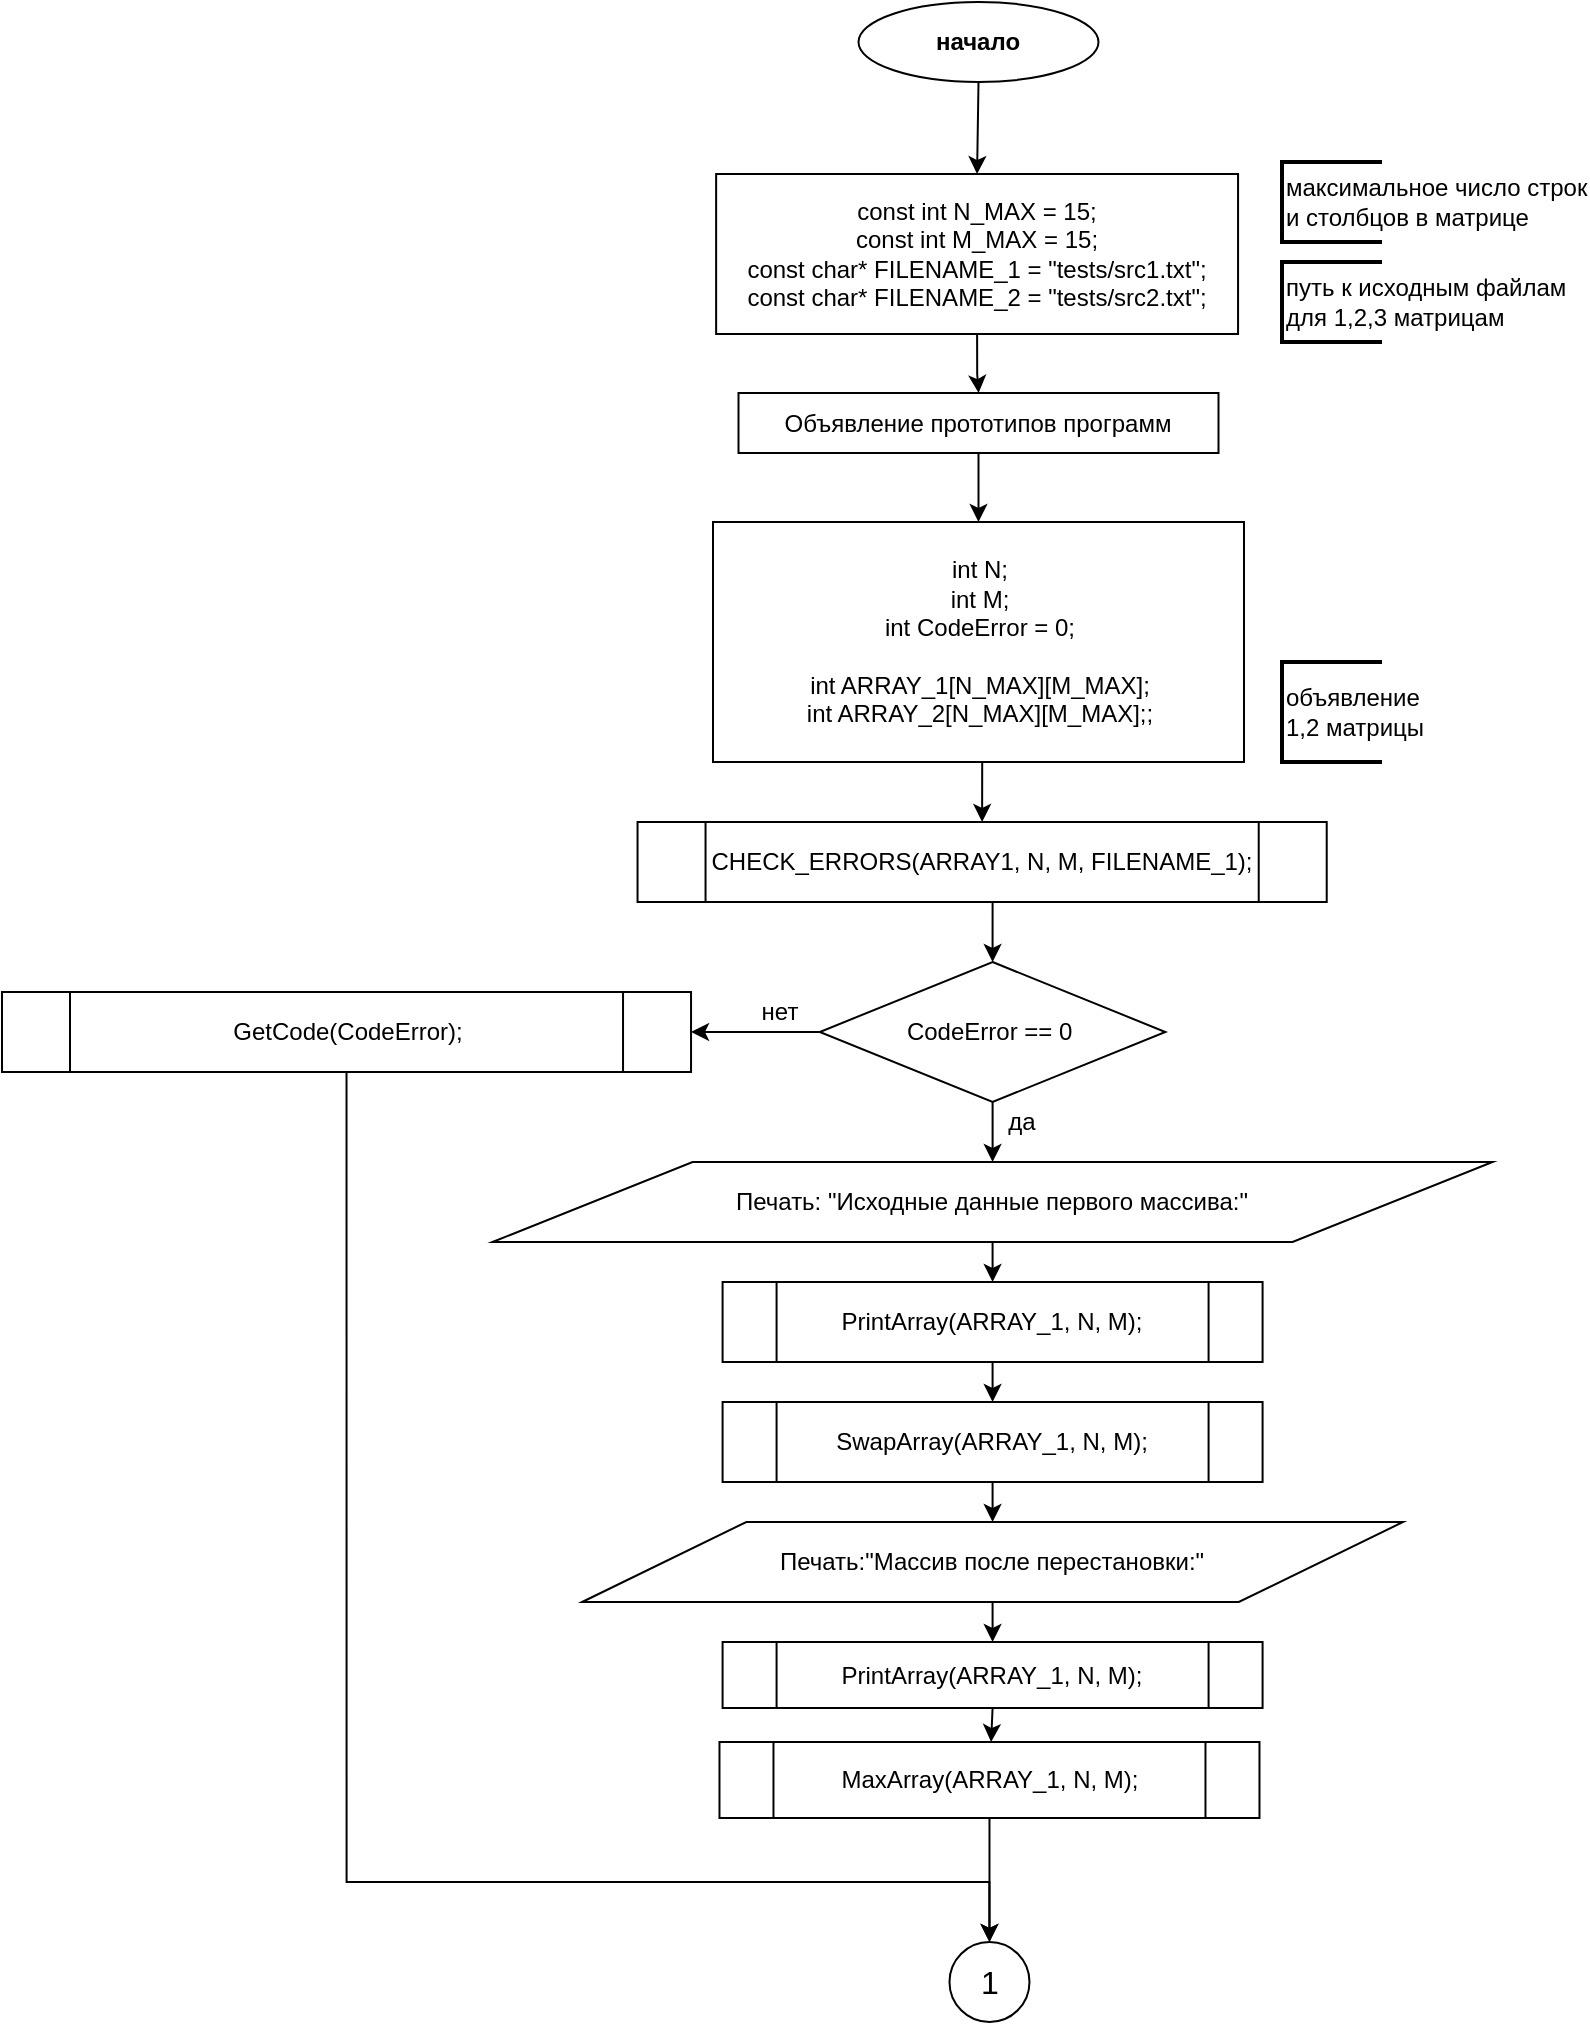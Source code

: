 <mxfile version="13.0.2" pages="8"><diagram id="jr-pxq4zS9Y3BeJBZiTC" name="main"><mxGraphModel dx="2370" dy="1315" grid="1" gridSize="10" guides="1" tooltips="1" connect="1" arrows="1" fold="1" page="1" pageScale="1" pageWidth="827" pageHeight="1169" math="0" shadow="0"><root><mxCell id="0"/><mxCell id="1" parent="0"/><mxCell id="DDYwnj1oSoZ_8QoB_7eb-1" value="&lt;b&gt;начало&lt;/b&gt;" style="ellipse;whiteSpace=wrap;html=1;align=center;" parent="1" vertex="1"><mxGeometry x="458.25" y="30" width="120" height="40" as="geometry"/></mxCell><mxCell id="DDYwnj1oSoZ_8QoB_7eb-3" value="" style="endArrow=classic;html=1;exitX=0.5;exitY=1;exitDx=0;exitDy=0;entryX=0.5;entryY=0;entryDx=0;entryDy=0;" parent="1" source="DDYwnj1oSoZ_8QoB_7eb-1" target="q5f6O5qOcWRamB63sS_F-2" edge="1"><mxGeometry width="50" height="50" relative="1" as="geometry"><mxPoint x="462.73" y="161" as="sourcePoint"/><mxPoint x="526.73" y="41" as="targetPoint"/></mxGeometry></mxCell><mxCell id="DDYwnj1oSoZ_8QoB_7eb-8" style="edgeStyle=orthogonalEdgeStyle;rounded=0;orthogonalLoop=1;jettySize=auto;html=1;exitX=0.5;exitY=1;exitDx=0;exitDy=0;" parent="1" edge="1"><mxGeometry relative="1" as="geometry"><mxPoint x="524.04" y="261.0" as="sourcePoint"/><mxPoint x="524.04" y="261.0" as="targetPoint"/></mxGeometry></mxCell><mxCell id="DDYwnj1oSoZ_8QoB_7eb-11" value="максимальное число строк&lt;br&gt;и столбцов в матрице" style="strokeWidth=2;html=1;shape=mxgraph.flowchart.annotation_1;align=left;pointerEvents=1;" parent="1" vertex="1"><mxGeometry x="670" y="110" width="50" height="40" as="geometry"/></mxCell><mxCell id="DDYwnj1oSoZ_8QoB_7eb-12" value="путь к исходным файлам&lt;br&gt;для 1,2,3 матрицам" style="strokeWidth=2;html=1;shape=mxgraph.flowchart.annotation_1;align=left;pointerEvents=1;" parent="1" vertex="1"><mxGeometry x="670" y="160" width="50" height="40" as="geometry"/></mxCell><mxCell id="DDYwnj1oSoZ_8QoB_7eb-14" style="edgeStyle=orthogonalEdgeStyle;rounded=0;orthogonalLoop=1;jettySize=auto;html=1;exitX=0.5;exitY=1;exitDx=0;exitDy=0;exitPerimeter=0;" parent="1" edge="1"><mxGeometry relative="1" as="geometry"><mxPoint x="695" y="359.0" as="sourcePoint"/><mxPoint x="695" y="359.0" as="targetPoint"/></mxGeometry></mxCell><mxCell id="DDYwnj1oSoZ_8QoB_7eb-17" value="объявление &lt;br&gt;1,2 матрицы&amp;nbsp;" style="strokeWidth=2;html=1;shape=mxgraph.flowchart.annotation_1;align=left;pointerEvents=1;" parent="1" vertex="1"><mxGeometry x="670" y="360" width="50" height="50" as="geometry"/></mxCell><mxCell id="X39rUePUMAMihdjGVCKQ-1" style="edgeStyle=orthogonalEdgeStyle;rounded=0;orthogonalLoop=1;jettySize=auto;html=1;exitX=0.5;exitY=1;exitDx=0;exitDy=0;entryX=0.5;entryY=0;entryDx=0;entryDy=0;" parent="1" source="DDYwnj1oSoZ_8QoB_7eb-18" target="VKk0tbWQcq2ZhJNXgV8o-3" edge="1"><mxGeometry relative="1" as="geometry"><mxPoint x="520.03" y="500" as="targetPoint"/></mxGeometry></mxCell><mxCell id="DDYwnj1oSoZ_8QoB_7eb-18" value="CHECK_ERRORS(ARRAY1, N, M, FILENAME_1);" style="shape=process;whiteSpace=wrap;html=1;backgroundOutline=1;strokeWidth=1;align=center;" parent="1" vertex="1"><mxGeometry x="347.77" y="440" width="344.59" height="40" as="geometry"/></mxCell><mxCell id="0DI-t8ls8t-nG5pbuoLQ-12" style="edgeStyle=orthogonalEdgeStyle;rounded=0;jumpSize=6;orthogonalLoop=1;jettySize=auto;html=1;exitX=0.5;exitY=1;exitDx=0;exitDy=0;exitPerimeter=0;endSize=7;" parent="1" edge="1"><mxGeometry relative="1" as="geometry"><mxPoint x="684" y="298.5" as="sourcePoint"/><mxPoint x="684" y="298.5" as="targetPoint"/></mxGeometry></mxCell><mxCell id="q5f6O5qOcWRamB63sS_F-4" style="edgeStyle=orthogonalEdgeStyle;rounded=0;orthogonalLoop=1;jettySize=auto;html=1;exitX=0.5;exitY=1;exitDx=0;exitDy=0;entryX=0.5;entryY=0;entryDx=0;entryDy=0;" parent="1" source="q5f6O5qOcWRamB63sS_F-1" target="q5f6O5qOcWRamB63sS_F-3" edge="1"><mxGeometry relative="1" as="geometry"/></mxCell><mxCell id="q5f6O5qOcWRamB63sS_F-1" value="&lt;span style=&quot;text-align: left&quot;&gt;Объявление прототипов программ&lt;/span&gt;" style="rounded=0;whiteSpace=wrap;html=1;" parent="1" vertex="1"><mxGeometry x="398.25" y="225.5" width="240" height="30" as="geometry"/></mxCell><mxCell id="UZZUJO0syeDZx8J1muYH-1" style="edgeStyle=orthogonalEdgeStyle;rounded=0;orthogonalLoop=1;jettySize=auto;html=1;exitX=0.5;exitY=1;exitDx=0;exitDy=0;" parent="1" source="q5f6O5qOcWRamB63sS_F-2" target="q5f6O5qOcWRamB63sS_F-1" edge="1"><mxGeometry relative="1" as="geometry"/></mxCell><mxCell id="q5f6O5qOcWRamB63sS_F-2" value="&lt;span&gt;const int N_MAX = 15;&lt;/span&gt;&lt;br&gt;&lt;span&gt;const int M_MAX = 15;&lt;/span&gt;&lt;br&gt;&lt;div&gt;&amp;nbsp;const char* FILENAME_1 = &quot;tests/src1.txt&quot;;&amp;nbsp;&lt;/div&gt;&lt;div&gt;const char* FILENAME_2 = &quot;tests/src2.txt&quot;;&lt;/div&gt;" style="rounded=0;whiteSpace=wrap;html=1;" parent="1" vertex="1"><mxGeometry x="387.07" y="116" width="260.96" height="80" as="geometry"/></mxCell><mxCell id="GPLqNxgrLv8WzD06DOEr-1" style="edgeStyle=orthogonalEdgeStyle;rounded=0;orthogonalLoop=1;jettySize=auto;html=1;exitX=0.5;exitY=1;exitDx=0;exitDy=0;entryX=0.5;entryY=0;entryDx=0;entryDy=0;" parent="1" source="q5f6O5qOcWRamB63sS_F-3" target="DDYwnj1oSoZ_8QoB_7eb-18" edge="1"><mxGeometry relative="1" as="geometry"/></mxCell><mxCell id="q5f6O5qOcWRamB63sS_F-3" value="&lt;div&gt;int N;&lt;/div&gt;&lt;div&gt;int M;&lt;/div&gt;&lt;div&gt;int CodeError = 0;&lt;/div&gt;&lt;div&gt;&lt;br&gt;&lt;/div&gt;&lt;div&gt;int ARRAY_1[N_MAX][M_MAX];&lt;br&gt;&lt;/div&gt;&lt;div&gt;int ARRAY_2[N_MAX][M_MAX];&lt;span&gt;;&lt;/span&gt;&lt;/div&gt;" style="rounded=0;whiteSpace=wrap;html=1;" parent="1" vertex="1"><mxGeometry x="385.5" y="290" width="265.5" height="120" as="geometry"/></mxCell><mxCell id="eTm5w12CjsopyXtWPAGS-1" value="SwapArray(ARRAY_1, N, M);" style="shape=process;whiteSpace=wrap;html=1;backgroundOutline=1;strokeWidth=1;align=center;" parent="1" vertex="1"><mxGeometry x="390.29" y="730" width="270" height="40" as="geometry"/></mxCell><mxCell id="eTm5w12CjsopyXtWPAGS-2" value="PrintArray(ARRAY_1, N, M);" style="shape=process;whiteSpace=wrap;html=1;backgroundOutline=1;strokeWidth=1;align=center;" parent="1" vertex="1"><mxGeometry x="390.29" y="850" width="270" height="33" as="geometry"/></mxCell><mxCell id="eTm5w12CjsopyXtWPAGS-3" value="" style="endArrow=classic;html=1;exitX=0.5;exitY=1;exitDx=0;exitDy=0;entryX=0.5;entryY=0;entryDx=0;entryDy=0;" parent="1" source="eTm5w12CjsopyXtWPAGS-1" target="eTm5w12CjsopyXtWPAGS-7" edge="1"><mxGeometry width="50" height="50" relative="1" as="geometry"><mxPoint x="555.48" y="1040" as="sourcePoint"/><mxPoint x="525.73" y="840" as="targetPoint"/></mxGeometry></mxCell><mxCell id="UZZUJO0syeDZx8J1muYH-37" style="edgeStyle=orthogonalEdgeStyle;rounded=0;orthogonalLoop=1;jettySize=auto;html=1;exitX=0.5;exitY=1;exitDx=0;exitDy=0;entryX=0.5;entryY=0;entryDx=0;entryDy=0;" parent="1" source="eTm5w12CjsopyXtWPAGS-4" edge="1"><mxGeometry relative="1" as="geometry"><mxPoint x="527.29" y="900" as="targetPoint"/></mxGeometry></mxCell><mxCell id="tQ6LkvzA71yNlkBQ2YEh-4" style="edgeStyle=orthogonalEdgeStyle;rounded=0;orthogonalLoop=1;jettySize=auto;html=1;exitX=0.5;exitY=1;exitDx=0;exitDy=0;entryX=0.5;entryY=0;entryDx=0;entryDy=0;" edge="1" parent="1" source="eTm5w12CjsopyXtWPAGS-4" target="GPLqNxgrLv8WzD06DOEr-2"><mxGeometry relative="1" as="geometry"/></mxCell><mxCell id="eTm5w12CjsopyXtWPAGS-4" value="MaxArray(ARRAY_1, N, M);" style="shape=process;whiteSpace=wrap;html=1;backgroundOutline=1;strokeWidth=1;align=center;" parent="1" vertex="1"><mxGeometry x="388.74" y="900" width="270" height="38" as="geometry"/></mxCell><mxCell id="eTm5w12CjsopyXtWPAGS-5" value="" style="endArrow=classic;html=1;exitX=0.5;exitY=1;exitDx=0;exitDy=0;" parent="1" source="eTm5w12CjsopyXtWPAGS-2" target="eTm5w12CjsopyXtWPAGS-4" edge="1"><mxGeometry width="50" height="50" relative="1" as="geometry"><mxPoint x="537.29" y="957" as="sourcePoint"/><mxPoint x="587.29" y="907" as="targetPoint"/></mxGeometry></mxCell><mxCell id="X39rUePUMAMihdjGVCKQ-2" style="edgeStyle=orthogonalEdgeStyle;rounded=0;orthogonalLoop=1;jettySize=auto;html=1;exitX=0.5;exitY=1;exitDx=0;exitDy=0;entryX=0.5;entryY=0;entryDx=0;entryDy=0;" parent="1" source="eTm5w12CjsopyXtWPAGS-7" target="eTm5w12CjsopyXtWPAGS-2" edge="1"><mxGeometry relative="1" as="geometry"/></mxCell><mxCell id="eTm5w12CjsopyXtWPAGS-7" value="&lt;span&gt;Печать:&quot;Массив после перестановки:&quot;&lt;/span&gt;" style="shape=parallelogram;perimeter=parallelogramPerimeter;whiteSpace=wrap;html=1;" parent="1" vertex="1"><mxGeometry x="320.07" y="790" width="410.44" height="40" as="geometry"/></mxCell><mxCell id="eTm5w12CjsopyXtWPAGS-12" style="edgeStyle=orthogonalEdgeStyle;rounded=0;orthogonalLoop=1;jettySize=auto;html=1;exitX=0.5;exitY=1;exitDx=0;exitDy=0;entryX=0.5;entryY=0;entryDx=0;entryDy=0;" parent="1" source="eTm5w12CjsopyXtWPAGS-13" target="eTm5w12CjsopyXtWPAGS-1" edge="1"><mxGeometry relative="1" as="geometry"/></mxCell><mxCell id="eTm5w12CjsopyXtWPAGS-13" value="PrintArray(ARRAY_1, N, M);" style="shape=process;whiteSpace=wrap;html=1;backgroundOutline=1;strokeWidth=1;align=center;" parent="1" vertex="1"><mxGeometry x="390.29" y="670" width="270" height="40" as="geometry"/></mxCell><mxCell id="eTm5w12CjsopyXtWPAGS-20" style="edgeStyle=orthogonalEdgeStyle;rounded=0;orthogonalLoop=1;jettySize=auto;html=1;exitX=0.5;exitY=1;exitDx=0;exitDy=0;entryX=0.5;entryY=0;entryDx=0;entryDy=0;" parent="1" source="eTm5w12CjsopyXtWPAGS-15" target="eTm5w12CjsopyXtWPAGS-13" edge="1"><mxGeometry relative="1" as="geometry"/></mxCell><mxCell id="eTm5w12CjsopyXtWPAGS-15" value="&lt;span&gt;Печать: &quot;Исходные данные первого массива:&quot;&lt;/span&gt;" style="shape=parallelogram;perimeter=parallelogramPerimeter;whiteSpace=wrap;html=1;" parent="1" vertex="1"><mxGeometry x="275.29" y="610" width="500" height="40" as="geometry"/></mxCell><mxCell id="GPLqNxgrLv8WzD06DOEr-2" value="&lt;font style=&quot;font-size: 16px&quot;&gt;1&lt;/font&gt;" style="ellipse;whiteSpace=wrap;html=1;aspect=fixed;" parent="1" vertex="1"><mxGeometry x="503.74" y="1000" width="40" height="40" as="geometry"/></mxCell><mxCell id="VKk0tbWQcq2ZhJNXgV8o-2" style="edgeStyle=orthogonalEdgeStyle;rounded=0;orthogonalLoop=1;jettySize=auto;html=1;entryX=0.5;entryY=0;entryDx=0;entryDy=0;" parent="1" target="eTm5w12CjsopyXtWPAGS-15" edge="1" source="VKk0tbWQcq2ZhJNXgV8o-3"><mxGeometry relative="1" as="geometry"><mxPoint x="525.29" y="550" as="sourcePoint"/></mxGeometry></mxCell><mxCell id="VKk0tbWQcq2ZhJNXgV8o-7" style="edgeStyle=orthogonalEdgeStyle;rounded=0;orthogonalLoop=1;jettySize=auto;html=1;exitX=0;exitY=0.5;exitDx=0;exitDy=0;entryX=1;entryY=0.5;entryDx=0;entryDy=0;" parent="1" source="VKk0tbWQcq2ZhJNXgV8o-3" edge="1" target="tQ6LkvzA71yNlkBQ2YEh-1"><mxGeometry relative="1" as="geometry"><mxPoint x="530.03" y="960" as="targetPoint"/><Array as="points"/></mxGeometry></mxCell><mxCell id="VKk0tbWQcq2ZhJNXgV8o-3" value="CodeError == 0&amp;nbsp;" style="rhombus;whiteSpace=wrap;html=1;" parent="1" vertex="1"><mxGeometry x="438.9" y="510" width="172.78" height="70" as="geometry"/></mxCell><mxCell id="VKk0tbWQcq2ZhJNXgV8o-5" value="да" style="text;html=1;strokeColor=none;fillColor=none;align=center;verticalAlign=middle;whiteSpace=wrap;rounded=0;" parent="1" vertex="1"><mxGeometry x="520.03" y="580" width="40" height="20" as="geometry"/></mxCell><mxCell id="VKk0tbWQcq2ZhJNXgV8o-8" value="нет" style="text;html=1;strokeColor=none;fillColor=none;align=center;verticalAlign=middle;whiteSpace=wrap;rounded=0;" parent="1" vertex="1"><mxGeometry x="398.9" y="525" width="40" height="20" as="geometry"/></mxCell><mxCell id="tQ6LkvzA71yNlkBQ2YEh-3" style="edgeStyle=orthogonalEdgeStyle;rounded=0;orthogonalLoop=1;jettySize=auto;html=1;exitX=0.5;exitY=1;exitDx=0;exitDy=0;entryX=0.5;entryY=0;entryDx=0;entryDy=0;" edge="1" parent="1" source="tQ6LkvzA71yNlkBQ2YEh-1" target="GPLqNxgrLv8WzD06DOEr-2"><mxGeometry relative="1" as="geometry"><Array as="points"><mxPoint x="202" y="970"/><mxPoint x="524" y="970"/></Array></mxGeometry></mxCell><mxCell id="tQ6LkvzA71yNlkBQ2YEh-1" value="GetCode(CodeError);" style="shape=process;whiteSpace=wrap;html=1;backgroundOutline=1;strokeWidth=1;align=center;" vertex="1" parent="1"><mxGeometry x="30.0" y="525" width="344.52" height="40" as="geometry"/></mxCell></root></mxGraphModel></diagram><diagram id="v-TawN8ueLJ9Blqc79_y" name="main2"><mxGraphModel dx="2031" dy="1127" grid="1" gridSize="10" guides="1" tooltips="1" connect="1" arrows="1" fold="1" page="1" pageScale="1" pageWidth="827" pageHeight="1169" math="0" shadow="0"><root><mxCell id="oh7Tl78gY8zQ73HujMA2-0"/><mxCell id="oh7Tl78gY8zQ73HujMA2-1" parent="oh7Tl78gY8zQ73HujMA2-0"/><mxCell id="_KXncfvq1XChjQ8p62T9-0" value="Конец" style="ellipse;whiteSpace=wrap;html=1;" parent="oh7Tl78gY8zQ73HujMA2-1" vertex="1"><mxGeometry x="478.45" y="710" width="120" height="40" as="geometry"/></mxCell><mxCell id="GNyY4gtv42P2RyADQ86u-25" style="edgeStyle=orthogonalEdgeStyle;rounded=0;orthogonalLoop=1;jettySize=auto;html=1;exitX=0.5;exitY=1;exitDx=0;exitDy=0;entryX=0.5;entryY=0;entryDx=0;entryDy=0;" parent="oh7Tl78gY8zQ73HujMA2-1" source="WmmH09y4-nlupr9V5PIT-0" target="vThyIFtm-Sz_1Fqa45fM-0" edge="1"><mxGeometry relative="1" as="geometry"/></mxCell><mxCell id="WmmH09y4-nlupr9V5PIT-0" value="&lt;font style=&quot;font-size: 16px&quot;&gt;1&lt;/font&gt;" style="ellipse;whiteSpace=wrap;html=1;aspect=fixed;" parent="oh7Tl78gY8zQ73HujMA2-1" vertex="1"><mxGeometry x="520.95" y="40" width="40" height="40" as="geometry"/></mxCell><mxCell id="GNyY4gtv42P2RyADQ86u-24" style="edgeStyle=orthogonalEdgeStyle;rounded=0;orthogonalLoop=1;jettySize=auto;html=1;exitX=0.5;exitY=1;exitDx=0;exitDy=0;entryX=0.5;entryY=0;entryDx=0;entryDy=0;" parent="oh7Tl78gY8zQ73HujMA2-1" source="vThyIFtm-Sz_1Fqa45fM-0" target="GNyY4gtv42P2RyADQ86u-1" edge="1"><mxGeometry relative="1" as="geometry"/></mxCell><mxCell id="vThyIFtm-Sz_1Fqa45fM-0" value="CodeError = 0" style="rounded=0;whiteSpace=wrap;html=1;" parent="oh7Tl78gY8zQ73HujMA2-1" vertex="1"><mxGeometry x="480.95" y="110" width="120" height="30" as="geometry"/></mxCell><mxCell id="GNyY4gtv42P2RyADQ86u-0" style="edgeStyle=orthogonalEdgeStyle;rounded=0;orthogonalLoop=1;jettySize=auto;html=1;exitX=0.5;exitY=1;exitDx=0;exitDy=0;entryX=0.5;entryY=0;entryDx=0;entryDy=0;" parent="oh7Tl78gY8zQ73HujMA2-1" source="GNyY4gtv42P2RyADQ86u-1" target="GNyY4gtv42P2RyADQ86u-21" edge="1"><mxGeometry relative="1" as="geometry"><mxPoint x="542.44" y="230" as="targetPoint"/></mxGeometry></mxCell><mxCell id="GNyY4gtv42P2RyADQ86u-1" value="CHECK_ERRORS(ARRAY2, N, M, FILENAME_2);" style="shape=process;whiteSpace=wrap;html=1;backgroundOutline=1;strokeWidth=1;align=center;" parent="oh7Tl78gY8zQ73HujMA2-1" vertex="1"><mxGeometry x="370.18" y="170" width="344.59" height="40" as="geometry"/></mxCell><mxCell id="GNyY4gtv42P2RyADQ86u-3" value="SwapArray(ARRAY_2, N, M);" style="shape=process;whiteSpace=wrap;html=1;backgroundOutline=1;strokeWidth=1;align=center;" parent="oh7Tl78gY8zQ73HujMA2-1" vertex="1"><mxGeometry x="405" y="450" width="270" height="40" as="geometry"/></mxCell><mxCell id="GNyY4gtv42P2RyADQ86u-4" value="PrintArray(ARRAY_2, N, M);" style="shape=process;whiteSpace=wrap;html=1;backgroundOutline=1;strokeWidth=1;align=center;" parent="oh7Tl78gY8zQ73HujMA2-1" vertex="1"><mxGeometry x="405" y="570" width="270" height="33" as="geometry"/></mxCell><mxCell id="GNyY4gtv42P2RyADQ86u-5" value="" style="endArrow=classic;html=1;exitX=0.5;exitY=1;exitDx=0;exitDy=0;entryX=0.5;entryY=0;entryDx=0;entryDy=0;" parent="oh7Tl78gY8zQ73HujMA2-1" source="GNyY4gtv42P2RyADQ86u-3" target="GNyY4gtv42P2RyADQ86u-11" edge="1"><mxGeometry width="50" height="50" relative="1" as="geometry"><mxPoint x="570.19" y="760" as="sourcePoint"/><mxPoint x="540.44" y="560" as="targetPoint"/></mxGeometry></mxCell><mxCell id="GNyY4gtv42P2RyADQ86u-6" style="edgeStyle=orthogonalEdgeStyle;rounded=0;orthogonalLoop=1;jettySize=auto;html=1;exitX=0.5;exitY=1;exitDx=0;exitDy=0;entryX=0.5;entryY=0;entryDx=0;entryDy=0;" parent="oh7Tl78gY8zQ73HujMA2-1" source="GNyY4gtv42P2RyADQ86u-8" edge="1"><mxGeometry relative="1" as="geometry"><mxPoint x="542" y="620" as="targetPoint"/></mxGeometry></mxCell><mxCell id="GNyY4gtv42P2RyADQ86u-7" style="edgeStyle=orthogonalEdgeStyle;rounded=0;orthogonalLoop=1;jettySize=auto;html=1;exitX=0.5;exitY=1;exitDx=0;exitDy=0;entryX=0.5;entryY=0;entryDx=0;entryDy=0;" parent="oh7Tl78gY8zQ73HujMA2-1" source="GNyY4gtv42P2RyADQ86u-8" edge="1"><mxGeometry relative="1" as="geometry"><mxPoint x="538.45" y="710" as="targetPoint"/></mxGeometry></mxCell><mxCell id="GNyY4gtv42P2RyADQ86u-8" value="MaxArray(ARRAY_2, N, M);" style="shape=process;whiteSpace=wrap;html=1;backgroundOutline=1;strokeWidth=1;align=center;" parent="oh7Tl78gY8zQ73HujMA2-1" vertex="1"><mxGeometry x="403.45" y="620" width="270" height="38" as="geometry"/></mxCell><mxCell id="GNyY4gtv42P2RyADQ86u-9" value="" style="endArrow=classic;html=1;exitX=0.5;exitY=1;exitDx=0;exitDy=0;" parent="oh7Tl78gY8zQ73HujMA2-1" source="GNyY4gtv42P2RyADQ86u-4" target="GNyY4gtv42P2RyADQ86u-8" edge="1"><mxGeometry width="50" height="50" relative="1" as="geometry"><mxPoint x="552" y="677" as="sourcePoint"/><mxPoint x="602.0" y="627" as="targetPoint"/></mxGeometry></mxCell><mxCell id="GNyY4gtv42P2RyADQ86u-10" style="edgeStyle=orthogonalEdgeStyle;rounded=0;orthogonalLoop=1;jettySize=auto;html=1;exitX=0.5;exitY=1;exitDx=0;exitDy=0;entryX=0.5;entryY=0;entryDx=0;entryDy=0;" parent="oh7Tl78gY8zQ73HujMA2-1" source="GNyY4gtv42P2RyADQ86u-11" target="GNyY4gtv42P2RyADQ86u-4" edge="1"><mxGeometry relative="1" as="geometry"/></mxCell><mxCell id="GNyY4gtv42P2RyADQ86u-11" value="&lt;span&gt;Печать:&quot;Массив после перестановки:&quot;&lt;/span&gt;" style="shape=parallelogram;perimeter=parallelogramPerimeter;whiteSpace=wrap;html=1;" parent="oh7Tl78gY8zQ73HujMA2-1" vertex="1"><mxGeometry x="334.78" y="510" width="410.44" height="40" as="geometry"/></mxCell><mxCell id="GNyY4gtv42P2RyADQ86u-14" style="edgeStyle=orthogonalEdgeStyle;rounded=0;orthogonalLoop=1;jettySize=auto;html=1;exitX=0.5;exitY=1;exitDx=0;exitDy=0;entryX=0.5;entryY=0;entryDx=0;entryDy=0;" parent="oh7Tl78gY8zQ73HujMA2-1" source="GNyY4gtv42P2RyADQ86u-15" target="GNyY4gtv42P2RyADQ86u-3" edge="1"><mxGeometry relative="1" as="geometry"/></mxCell><mxCell id="GNyY4gtv42P2RyADQ86u-15" value="PrintArray(ARRAY_2, N, M);" style="shape=process;whiteSpace=wrap;html=1;backgroundOutline=1;strokeWidth=1;align=center;" parent="oh7Tl78gY8zQ73HujMA2-1" vertex="1"><mxGeometry x="405" y="390" width="270" height="40" as="geometry"/></mxCell><mxCell id="GNyY4gtv42P2RyADQ86u-16" style="edgeStyle=orthogonalEdgeStyle;rounded=0;orthogonalLoop=1;jettySize=auto;html=1;exitX=0.5;exitY=1;exitDx=0;exitDy=0;entryX=0.5;entryY=0;entryDx=0;entryDy=0;" parent="oh7Tl78gY8zQ73HujMA2-1" source="GNyY4gtv42P2RyADQ86u-17" target="GNyY4gtv42P2RyADQ86u-15" edge="1"><mxGeometry relative="1" as="geometry"/></mxCell><mxCell id="GNyY4gtv42P2RyADQ86u-17" value="&lt;span&gt;Печать: &quot;Исходные данные первого массива:&quot;&lt;/span&gt;" style="shape=parallelogram;perimeter=parallelogramPerimeter;whiteSpace=wrap;html=1;" parent="oh7Tl78gY8zQ73HujMA2-1" vertex="1"><mxGeometry x="290" y="330" width="500" height="40" as="geometry"/></mxCell><mxCell id="GNyY4gtv42P2RyADQ86u-19" style="edgeStyle=orthogonalEdgeStyle;rounded=0;orthogonalLoop=1;jettySize=auto;html=1;exitX=0.5;exitY=1;exitDx=0;exitDy=0;entryX=0.5;entryY=0;entryDx=0;entryDy=0;" parent="oh7Tl78gY8zQ73HujMA2-1" target="GNyY4gtv42P2RyADQ86u-17" edge="1"><mxGeometry relative="1" as="geometry"><mxPoint x="540.0" y="270" as="sourcePoint"/></mxGeometry></mxCell><mxCell id="WZSPu3-KfAcQaCNTqwOI-2" style="edgeStyle=orthogonalEdgeStyle;rounded=0;orthogonalLoop=1;jettySize=auto;html=1;exitX=0;exitY=0.5;exitDx=0;exitDy=0;entryX=1;entryY=0.5;entryDx=0;entryDy=0;" edge="1" parent="oh7Tl78gY8zQ73HujMA2-1" source="GNyY4gtv42P2RyADQ86u-21" target="WZSPu3-KfAcQaCNTqwOI-1"><mxGeometry relative="1" as="geometry"/></mxCell><mxCell id="GNyY4gtv42P2RyADQ86u-21" value="CodeError == 0&amp;nbsp;" style="rhombus;whiteSpace=wrap;html=1;" parent="oh7Tl78gY8zQ73HujMA2-1" vertex="1"><mxGeometry x="453.61" y="230" width="172.78" height="70" as="geometry"/></mxCell><mxCell id="GNyY4gtv42P2RyADQ86u-22" value="да" style="text;html=1;strokeColor=none;fillColor=none;align=center;verticalAlign=middle;whiteSpace=wrap;rounded=0;" parent="oh7Tl78gY8zQ73HujMA2-1" vertex="1"><mxGeometry x="534.74" y="300" width="40" height="20" as="geometry"/></mxCell><mxCell id="GNyY4gtv42P2RyADQ86u-23" value="нет" style="text;html=1;strokeColor=none;fillColor=none;align=center;verticalAlign=middle;whiteSpace=wrap;rounded=0;" parent="oh7Tl78gY8zQ73HujMA2-1" vertex="1"><mxGeometry x="413.61" y="245" width="40" height="20" as="geometry"/></mxCell><mxCell id="WZSPu3-KfAcQaCNTqwOI-3" style="edgeStyle=orthogonalEdgeStyle;rounded=0;orthogonalLoop=1;jettySize=auto;html=1;exitX=0.5;exitY=1;exitDx=0;exitDy=0;entryX=0.5;entryY=0;entryDx=0;entryDy=0;" edge="1" parent="oh7Tl78gY8zQ73HujMA2-1" source="WZSPu3-KfAcQaCNTqwOI-1" target="_KXncfvq1XChjQ8p62T9-0"><mxGeometry relative="1" as="geometry"><Array as="points"><mxPoint x="198" y="680"/><mxPoint x="539" y="680"/></Array></mxGeometry></mxCell><mxCell id="WZSPu3-KfAcQaCNTqwOI-1" value="GetCode(CodeError);" style="shape=process;whiteSpace=wrap;html=1;backgroundOutline=1;strokeWidth=1;align=center;" vertex="1" parent="oh7Tl78gY8zQ73HujMA2-1"><mxGeometry x="25.66" y="245" width="344.52" height="40" as="geometry"/></mxCell></root></mxGraphModel></diagram><diagram id="PFlaZDOYoWx6Li35t2lA" name="PrintArray"><mxGraphModel dx="1422" dy="789" grid="1" gridSize="10" guides="1" tooltips="1" connect="1" arrows="1" fold="1" page="1" pageScale="1" pageWidth="827" pageHeight="1169" math="0" shadow="0"><root><mxCell id="1_MqJvK_m-1nGle3RM43-0"/><mxCell id="1_MqJvK_m-1nGle3RM43-1" parent="1_MqJvK_m-1nGle3RM43-0"/><mxCell id="1_MqJvK_m-1nGle3RM43-2" value="&lt;b&gt;начало&lt;/b&gt;" style="ellipse;whiteSpace=wrap;html=1;align=center;" parent="1_MqJvK_m-1nGle3RM43-1" vertex="1"><mxGeometry x="309" y="15" width="120" height="40" as="geometry"/></mxCell><mxCell id="1_MqJvK_m-1nGle3RM43-3" value="" style="endArrow=none;dashed=1;html=1;entryX=1;entryY=0.5;entryDx=0;entryDy=0;exitX=0;exitY=0.5;exitDx=0;exitDy=0;exitPerimeter=0;" parent="1_MqJvK_m-1nGle3RM43-1" source="1_MqJvK_m-1nGle3RM43-4" target="1_MqJvK_m-1nGle3RM43-2" edge="1"><mxGeometry width="50" height="50" relative="1" as="geometry"><mxPoint x="470" y="35" as="sourcePoint"/><mxPoint x="420" y="-145" as="targetPoint"/></mxGeometry></mxCell><mxCell id="1_MqJvK_m-1nGle3RM43-4" value="&lt;span&gt;PrintArray(int ARRAY[][M_MAX],&lt;br&gt;&amp;nbsp;int N, int M)&lt;br&gt;печать массива&lt;br&gt;&lt;/span&gt;" style="strokeWidth=2;html=1;shape=mxgraph.flowchart.annotation_1;align=left;pointerEvents=1;" parent="1_MqJvK_m-1nGle3RM43-1" vertex="1"><mxGeometry x="532" y="10" width="50" height="50" as="geometry"/></mxCell><mxCell id="1_MqJvK_m-1nGle3RM43-5" value="int i = 0; i &lt; N; i++" style="shape=hexagon;perimeter=hexagonPerimeter2;whiteSpace=wrap;html=1;strokeWidth=1;align=center;size=0.107;" parent="1_MqJvK_m-1nGle3RM43-1" vertex="1"><mxGeometry x="299" y="75" width="140" height="40" as="geometry"/></mxCell><mxCell id="1_MqJvK_m-1nGle3RM43-6" value="" style="endArrow=classic;html=1;exitX=0.5;exitY=1;exitDx=0;exitDy=0;entryX=0.5;entryY=0;entryDx=0;entryDy=0;" parent="1_MqJvK_m-1nGle3RM43-1" source="1_MqJvK_m-1nGle3RM43-2" target="1_MqJvK_m-1nGle3RM43-5" edge="1"><mxGeometry width="50" height="50" relative="1" as="geometry"><mxPoint x="370" y="75" as="sourcePoint"/><mxPoint x="420" y="25" as="targetPoint"/></mxGeometry></mxCell><mxCell id="1_MqJvK_m-1nGle3RM43-8" value="" style="endArrow=classic;html=1;exitX=0.5;exitY=1;exitDx=0;exitDy=0;" parent="1_MqJvK_m-1nGle3RM43-1" source="1_MqJvK_m-1nGle3RM43-5" edge="1"><mxGeometry width="50" height="50" relative="1" as="geometry"><mxPoint x="370" y="75" as="sourcePoint"/><mxPoint x="369" y="135" as="targetPoint"/></mxGeometry></mxCell><mxCell id="1_MqJvK_m-1nGle3RM43-9" value="перенос строки" style="strokeWidth=2;html=1;shape=mxgraph.flowchart.annotation_1;align=left;pointerEvents=1;" parent="1_MqJvK_m-1nGle3RM43-1" vertex="1"><mxGeometry x="532" y="135" width="50" height="30" as="geometry"/></mxCell><mxCell id="1_MqJvK_m-1nGle3RM43-10" value="int j = 0; j &amp;lt; M; j++" style="shape=hexagon;perimeter=hexagonPerimeter2;whiteSpace=wrap;html=1;strokeWidth=1;align=center;size=0.107;" parent="1_MqJvK_m-1nGle3RM43-1" vertex="1"><mxGeometry x="299" y="185" width="140" height="40" as="geometry"/></mxCell><mxCell id="1_MqJvK_m-1nGle3RM43-11" value="" style="endArrow=classic;html=1;exitX=0.5;exitY=1;exitDx=0;exitDy=0;" parent="1_MqJvK_m-1nGle3RM43-1" target="1_MqJvK_m-1nGle3RM43-10" edge="1"><mxGeometry width="50" height="50" relative="1" as="geometry"><mxPoint x="369" y="165" as="sourcePoint"/><mxPoint x="410" y="-75" as="targetPoint"/></mxGeometry></mxCell><mxCell id="1_MqJvK_m-1nGle3RM43-13" value="" style="endArrow=classic;html=1;exitX=0.5;exitY=1;exitDx=0;exitDy=0;entryX=0.5;entryY=0;entryDx=0;entryDy=0;" parent="1_MqJvK_m-1nGle3RM43-1" source="1_MqJvK_m-1nGle3RM43-10" edge="1"><mxGeometry width="50" height="50" relative="1" as="geometry"><mxPoint x="360" y="65" as="sourcePoint"/><mxPoint x="369" y="245.0" as="targetPoint"/></mxGeometry></mxCell><mxCell id="1_MqJvK_m-1nGle3RM43-14" value="печать" style="strokeWidth=2;html=1;shape=mxgraph.flowchart.annotation_1;align=left;pointerEvents=1;" parent="1_MqJvK_m-1nGle3RM43-1" vertex="1"><mxGeometry x="532" y="245" width="50" height="30" as="geometry"/></mxCell><mxCell id="1_MqJvK_m-1nGle3RM43-15" value="" style="endArrow=classic;html=1;exitX=0.5;exitY=1;exitDx=0;exitDy=0;entryX=0;entryY=0.5;entryDx=0;entryDy=0;rounded=0;" parent="1_MqJvK_m-1nGle3RM43-1" target="1_MqJvK_m-1nGle3RM43-10" edge="1"><mxGeometry width="50" height="50" relative="1" as="geometry"><mxPoint x="369" y="275.0" as="sourcePoint"/><mxPoint x="410" y="15" as="targetPoint"/><Array as="points"><mxPoint x="369" y="295"/><mxPoint x="280" y="295"/><mxPoint x="280" y="205"/></Array></mxGeometry></mxCell><mxCell id="1_MqJvK_m-1nGle3RM43-16" value="" style="endArrow=classic;html=1;exitX=1;exitY=0.5;exitDx=0;exitDy=0;rounded=0;entryX=0;entryY=0.5;entryDx=0;entryDy=0;" parent="1_MqJvK_m-1nGle3RM43-1" source="1_MqJvK_m-1nGle3RM43-10" target="1_MqJvK_m-1nGle3RM43-5" edge="1"><mxGeometry width="50" height="50" relative="1" as="geometry"><mxPoint x="350" y="145" as="sourcePoint"/><mxPoint x="369" y="325" as="targetPoint"/><Array as="points"><mxPoint x="460" y="205"/><mxPoint x="460" y="305"/><mxPoint x="369" y="305"/><mxPoint x="270" y="305"/><mxPoint x="270" y="95"/></Array></mxGeometry></mxCell><mxCell id="1_MqJvK_m-1nGle3RM43-17" value="" style="endArrow=classic;html=1;exitX=1;exitY=0.5;exitDx=0;exitDy=0;rounded=0;entryX=0.5;entryY=0;entryDx=0;entryDy=0;" parent="1_MqJvK_m-1nGle3RM43-1" source="1_MqJvK_m-1nGle3RM43-5" target="hNYN6E4byI1-IOoPHNCP-2" edge="1"><mxGeometry width="50" height="50" relative="1" as="geometry"><mxPoint x="330" y="205" as="sourcePoint"/><mxPoint x="369" y="335" as="targetPoint"/><Array as="points"><mxPoint x="470" y="95"/><mxPoint x="470" y="315"/><mxPoint x="369" y="315"/></Array></mxGeometry></mxCell><mxCell id="1_MqJvK_m-1nGle3RM43-19" value="&lt;b&gt;конец&lt;/b&gt;" style="ellipse;whiteSpace=wrap;html=1;align=center;" parent="1_MqJvK_m-1nGle3RM43-1" vertex="1"><mxGeometry x="309" y="385" width="120" height="40" as="geometry"/></mxCell><mxCell id="1_MqJvK_m-1nGle3RM43-20" value="" style="endArrow=classic;html=1;exitX=0.5;exitY=1;exitDx=0;exitDy=0;entryX=0.5;entryY=0;entryDx=0;entryDy=0;" parent="1_MqJvK_m-1nGle3RM43-1" target="1_MqJvK_m-1nGle3RM43-19" edge="1"><mxGeometry width="50" height="50" relative="1" as="geometry"><mxPoint x="369.0" y="365" as="sourcePoint"/><mxPoint x="380" y="295" as="targetPoint"/></mxGeometry></mxCell><mxCell id="hNYN6E4byI1-IOoPHNCP-0" value="&lt;span&gt;&lt;font style=&quot;font-size: 11px&quot;&gt;cout &amp;lt;&amp;lt; ARRAY[i][j] &amp;lt;&amp;lt; &quot; &quot;;&lt;/font&gt;&lt;/span&gt;" style="shape=parallelogram;perimeter=parallelogramPerimeter;whiteSpace=wrap;html=1;" parent="1_MqJvK_m-1nGle3RM43-1" vertex="1"><mxGeometry x="288.5" y="245" width="161" height="30" as="geometry"/></mxCell><mxCell id="hNYN6E4byI1-IOoPHNCP-1" value="&lt;span&gt;cout &amp;lt;&amp;lt; endl;&lt;/span&gt;" style="shape=parallelogram;perimeter=parallelogramPerimeter;whiteSpace=wrap;html=1;" parent="1_MqJvK_m-1nGle3RM43-1" vertex="1"><mxGeometry x="309" y="135" width="120" height="30" as="geometry"/></mxCell><mxCell id="hNYN6E4byI1-IOoPHNCP-2" value="&lt;span&gt;cout &amp;lt;&amp;lt; endl;&lt;/span&gt;" style="shape=parallelogram;perimeter=parallelogramPerimeter;whiteSpace=wrap;html=1;" parent="1_MqJvK_m-1nGle3RM43-1" vertex="1"><mxGeometry x="309" y="340" width="120" height="30" as="geometry"/></mxCell></root></mxGraphModel></diagram><diagram id="Ixe0lta75TxJBtR6eXzN" name="MaxArray"><mxGraphModel dx="1422" dy="789" grid="1" gridSize="10" guides="1" tooltips="1" connect="1" arrows="1" fold="1" page="1" pageScale="1" pageWidth="827" pageHeight="1169" math="0" shadow="0"><root><mxCell id="p1q5HXWEhVSm-3_wvLgv-0"/><mxCell id="p1q5HXWEhVSm-3_wvLgv-1" parent="p1q5HXWEhVSm-3_wvLgv-0"/><mxCell id="p1q5HXWEhVSm-3_wvLgv-2" value="&lt;b&gt;начало&lt;/b&gt;" style="ellipse;whiteSpace=wrap;html=1;align=center;" parent="p1q5HXWEhVSm-3_wvLgv-1" vertex="1"><mxGeometry x="319" y="35" width="120" height="40" as="geometry"/></mxCell><mxCell id="p1q5HXWEhVSm-3_wvLgv-3" value="" style="endArrow=none;dashed=1;html=1;entryX=1;entryY=0.5;entryDx=0;entryDy=0;exitX=0;exitY=0.5;exitDx=0;exitDy=0;exitPerimeter=0;" parent="p1q5HXWEhVSm-3_wvLgv-1" source="p1q5HXWEhVSm-3_wvLgv-4" target="p1q5HXWEhVSm-3_wvLgv-2" edge="1"><mxGeometry width="50" height="50" relative="1" as="geometry"><mxPoint x="480" y="55" as="sourcePoint"/><mxPoint x="430" y="-125" as="targetPoint"/></mxGeometry></mxCell><mxCell id="p1q5HXWEhVSm-3_wvLgv-4" value="&lt;span&gt;MaxArray(int ARRAY[][M_MAX],&lt;br&gt;&amp;nbsp;int N, int M);&lt;br&gt;поиск максимума среди строк &lt;br&gt;в которых есть хотя бы один&lt;br&gt;&amp;nbsp;положительный элемент&lt;br&gt;&lt;/span&gt;" style="strokeWidth=2;html=1;shape=mxgraph.flowchart.annotation_1;align=left;pointerEvents=1;" parent="p1q5HXWEhVSm-3_wvLgv-1" vertex="1"><mxGeometry x="543" y="20" width="50" height="70" as="geometry"/></mxCell><mxCell id="p1q5HXWEhVSm-3_wvLgv-6" value="int i = 0; i &lt; N; i++" style="shape=hexagon;perimeter=hexagonPerimeter2;whiteSpace=wrap;html=1;strokeWidth=1;align=center;size=0.107;" parent="p1q5HXWEhVSm-3_wvLgv-1" vertex="1"><mxGeometry x="309" y="145" width="140" height="40" as="geometry"/></mxCell><mxCell id="p1q5HXWEhVSm-3_wvLgv-7" value="" style="endArrow=classic;html=1;exitX=0.5;exitY=1;exitDx=0;exitDy=0;entryX=0.5;entryY=0;entryDx=0;entryDy=0;" parent="p1q5HXWEhVSm-3_wvLgv-1" source="p1q5HXWEhVSm-3_wvLgv-6" target="p1q5HXWEhVSm-3_wvLgv-8" edge="1"><mxGeometry width="50" height="50" relative="1" as="geometry"><mxPoint x="380" y="145" as="sourcePoint"/><mxPoint x="379" y="240" as="targetPoint"/></mxGeometry></mxCell><mxCell id="p1q5HXWEhVSm-3_wvLgv-8" value="int j = 0; j &amp;lt; M; j++" style="shape=hexagon;perimeter=hexagonPerimeter2;whiteSpace=wrap;html=1;strokeWidth=1;align=center;size=0.107;" parent="p1q5HXWEhVSm-3_wvLgv-1" vertex="1"><mxGeometry x="309" y="210" width="140" height="40" as="geometry"/></mxCell><mxCell id="p1q5HXWEhVSm-3_wvLgv-9" value="" style="endArrow=classic;html=1;exitX=1;exitY=0.5;exitDx=0;exitDy=0;rounded=0;entryX=0;entryY=0.5;entryDx=0;entryDy=0;" parent="p1q5HXWEhVSm-3_wvLgv-1" source="p1q5HXWEhVSm-3_wvLgv-8" target="p1q5HXWEhVSm-3_wvLgv-6" edge="1"><mxGeometry width="50" height="50" relative="1" as="geometry"><mxPoint x="360" y="215" as="sourcePoint"/><mxPoint x="379" y="395" as="targetPoint"/><Array as="points"><mxPoint x="480" y="230"/><mxPoint x="480" y="430"/><mxPoint x="379" y="430"/><mxPoint x="270" y="430"/><mxPoint x="270" y="165"/></Array></mxGeometry></mxCell><mxCell id="p1q5HXWEhVSm-3_wvLgv-10" value="" style="endArrow=classic;html=1;exitX=0.5;exitY=1;exitDx=0;exitDy=0;entryX=0.5;entryY=0;entryDx=0;entryDy=0;" parent="p1q5HXWEhVSm-3_wvLgv-1" source="p1q5HXWEhVSm-3_wvLgv-2" target="XK-14ObItVhCLoeMqvwp-0" edge="1"><mxGeometry width="50" height="50" relative="1" as="geometry"><mxPoint x="320" y="-35" as="sourcePoint"/><mxPoint x="379" y="95" as="targetPoint"/></mxGeometry></mxCell><mxCell id="p1q5HXWEhVSm-3_wvLgv-11" value="" style="endArrow=classic;html=1;exitX=0.5;exitY=1;exitDx=0;exitDy=0;entryX=0.5;entryY=0;entryDx=0;entryDy=0;" parent="p1q5HXWEhVSm-3_wvLgv-1" target="p1q5HXWEhVSm-3_wvLgv-6" edge="1"><mxGeometry width="50" height="50" relative="1" as="geometry"><mxPoint x="379" y="125" as="sourcePoint"/><mxPoint x="370" y="-85" as="targetPoint"/></mxGeometry></mxCell><mxCell id="p1q5HXWEhVSm-3_wvLgv-12" value="max = ARRAY[i][j];" style="rounded=0;whiteSpace=wrap;html=1;strokeWidth=1;align=center;" parent="p1q5HXWEhVSm-3_wvLgv-1" vertex="1"><mxGeometry x="318" y="380" width="120" height="20" as="geometry"/></mxCell><mxCell id="p1q5HXWEhVSm-3_wvLgv-13" value="" style="endArrow=classic;html=1;exitX=0.5;exitY=1;exitDx=0;exitDy=0;entryX=0.5;entryY=0;entryDx=0;entryDy=0;" parent="p1q5HXWEhVSm-3_wvLgv-1" source="p1q5HXWEhVSm-3_wvLgv-20" target="p1q5HXWEhVSm-3_wvLgv-12" edge="1"><mxGeometry width="50" height="50" relative="1" as="geometry"><mxPoint x="370" y="425" as="sourcePoint"/><mxPoint x="380" y="485" as="targetPoint"/></mxGeometry></mxCell><mxCell id="p1q5HXWEhVSm-3_wvLgv-14" value="да" style="text;html=1;align=center;verticalAlign=middle;resizable=0;points=[];autosize=1;" parent="p1q5HXWEhVSm-3_wvLgv-1" vertex="1"><mxGeometry x="378" y="340" width="30" height="20" as="geometry"/></mxCell><mxCell id="p1q5HXWEhVSm-3_wvLgv-15" value="нет" style="text;html=1;align=center;verticalAlign=bottom;resizable=0;points=[];autosize=1;horizontal=1;spacing=0;" parent="p1q5HXWEhVSm-3_wvLgv-1" vertex="1"><mxGeometry x="439" y="290" width="30" height="20" as="geometry"/></mxCell><mxCell id="p1q5HXWEhVSm-3_wvLgv-16" value="" style="endArrow=classic;html=1;entryX=0;entryY=0.5;entryDx=0;entryDy=0;rounded=0;" parent="p1q5HXWEhVSm-3_wvLgv-1" target="p1q5HXWEhVSm-3_wvLgv-8" edge="1"><mxGeometry width="50" height="50" relative="1" as="geometry"><mxPoint x="379" y="400" as="sourcePoint"/><mxPoint x="370" y="365" as="targetPoint"/><Array as="points"><mxPoint x="379" y="420"/><mxPoint x="290" y="420"/><mxPoint x="290" y="230"/></Array></mxGeometry></mxCell><mxCell id="p1q5HXWEhVSm-3_wvLgv-17" value="" style="endArrow=classic;html=1;exitX=1;exitY=0.5;exitDx=0;exitDy=0;rounded=0;entryX=0.5;entryY=0;entryDx=0;entryDy=0;" parent="p1q5HXWEhVSm-3_wvLgv-1" source="p1q5HXWEhVSm-3_wvLgv-6" target="uUALvjGh80hkauI72NYv-0" edge="1"><mxGeometry width="50" height="50" relative="1" as="geometry"><mxPoint x="500" y="405" as="sourcePoint"/><mxPoint x="379" y="570" as="targetPoint"/><Array as="points"><mxPoint x="490" y="165"/><mxPoint x="490" y="450"/><mxPoint x="379" y="450"/></Array></mxGeometry></mxCell><mxCell id="p1q5HXWEhVSm-3_wvLgv-18" value="" style="endArrow=classic;html=1;exitX=1;exitY=0.5;exitDx=0;exitDy=0;rounded=0;" parent="p1q5HXWEhVSm-3_wvLgv-1" source="p1q5HXWEhVSm-3_wvLgv-20" edge="1"><mxGeometry width="50" height="50" relative="1" as="geometry"><mxPoint x="260" y="470" as="sourcePoint"/><mxPoint x="380" y="420" as="targetPoint"/><Array as="points"><mxPoint x="470" y="315"/><mxPoint x="470" y="420"/></Array></mxGeometry></mxCell><mxCell id="p1q5HXWEhVSm-3_wvLgv-20" value="ARRAY[i][j] &amp;gt; max&amp;nbsp;" style="rhombus;whiteSpace=wrap;html=1;strokeWidth=1;align=center;verticalAlign=middle;" parent="p1q5HXWEhVSm-3_wvLgv-1" vertex="1"><mxGeometry x="303" y="280" width="150" height="70" as="geometry"/></mxCell><mxCell id="p1q5HXWEhVSm-3_wvLgv-21" value="" style="endArrow=classic;html=1;exitX=0.5;exitY=1;exitDx=0;exitDy=0;" parent="p1q5HXWEhVSm-3_wvLgv-1" source="p1q5HXWEhVSm-3_wvLgv-8" target="p1q5HXWEhVSm-3_wvLgv-20" edge="1"><mxGeometry width="50" height="50" relative="1" as="geometry"><mxPoint x="379" y="250" as="sourcePoint"/><mxPoint x="379" y="404" as="targetPoint"/></mxGeometry></mxCell><mxCell id="uUALvjGh80hkauI72NYv-0" value="max == 0" style="rhombus;whiteSpace=wrap;html=1;strokeWidth=1;align=center;verticalAlign=middle;" parent="p1q5HXWEhVSm-3_wvLgv-1" vertex="1"><mxGeometry x="318" y="470" width="130" height="41" as="geometry"/></mxCell><mxCell id="uUALvjGh80hkauI72NYv-1" value="да" style="text;html=1;align=center;verticalAlign=middle;resizable=0;points=[];autosize=1;" parent="p1q5HXWEhVSm-3_wvLgv-1" vertex="1"><mxGeometry x="381" y="510" width="30" height="20" as="geometry"/></mxCell><mxCell id="uUALvjGh80hkauI72NYv-2" value="нет" style="text;html=1;align=center;verticalAlign=bottom;resizable=0;points=[];autosize=1;horizontal=1;spacing=0;" parent="p1q5HXWEhVSm-3_wvLgv-1" vertex="1"><mxGeometry x="442" y="470" width="30" height="20" as="geometry"/></mxCell><mxCell id="uUALvjGh80hkauI72NYv-3" value="&lt;span style=&quot;color: rgba(0 , 0 , 0 , 0) ; font-family: monospace ; font-size: 0px&quot;&gt;%3CmxGraphModel%3E%3Croot%3E%3CmxCell%20id%3D%220%22%2F%3E%3CmxCell%20id%3D%221%22%20parent%3D%220%22%2F%3E%3CmxCell%20id%3D%222%22%20value%3D%22%D0%9F%D0%B5%D1%87%D0%B0%D1%82%D1%8C%3A%26quot%3B%D0%9C%D0%B0%D1%81%D1%81%D0%B8%D0%B2%20%D0%BF%D0%BE%D1%81%D0%BB%D0%B5%20%D0%BF%D0%B5%D1%80%D0%B5%D1%81%D1%82%D0%B0%D0%BD%D0%BE%D0%B2%D0%BA%D0%B8%3A%26quot%3B%22%20style%3D%22rounded%3D0%3BwhiteSpace%3Dwrap%3Bhtml%3D1%3BstrokeWidth%3D1%3Balign%3Dcenter%3B%22%20vertex%3D%221%22%20parent%3D%221%22%3E%3CmxGeometry%20x%3D%22130%22%20y%3D%22385%22%20width%3D%22120%22%20height%3D%2250%22%20as%3D%22geometry%22%2F%3E%3C%2FmxCell%3E%3C%2Froot%3E%3C%2FmxGraphModel%3E&lt;/span&gt;" style="text;html=1;align=center;verticalAlign=middle;resizable=0;points=[];autosize=1;" parent="p1q5HXWEhVSm-3_wvLgv-1" vertex="1"><mxGeometry x="385" y="574" width="20" height="20" as="geometry"/></mxCell><mxCell id="uUALvjGh80hkauI72NYv-5" value="" style="endArrow=classic;html=1;exitX=0.5;exitY=1;exitDx=0;exitDy=0;entryX=0.5;entryY=0;entryDx=0;entryDy=0;" parent="p1q5HXWEhVSm-3_wvLgv-1" source="uUALvjGh80hkauI72NYv-0" edge="1"><mxGeometry width="50" height="50" relative="1" as="geometry"><mxPoint x="384" y="530" as="sourcePoint"/><mxPoint x="383" y="531" as="targetPoint"/></mxGeometry></mxCell><mxCell id="uUALvjGh80hkauI72NYv-7" value="" style="endArrow=classic;html=1;exitX=1.01;exitY=0.499;exitDx=0;exitDy=0;exitPerimeter=0;rounded=0;entryX=0.5;entryY=0;entryDx=0;entryDy=0;" parent="p1q5HXWEhVSm-3_wvLgv-1" source="uUALvjGh80hkauI72NYv-0" edge="1" target="uUALvjGh80hkauI72NYv-14"><mxGeometry width="50" height="50" relative="1" as="geometry"><mxPoint x="374" y="560" as="sourcePoint"/><mxPoint x="514" y="530" as="targetPoint"/><Array as="points"><mxPoint x="554" y="490"/></Array></mxGeometry></mxCell><mxCell id="uUALvjGh80hkauI72NYv-8" value="нет" style="text;html=1;align=center;verticalAlign=bottom;resizable=0;points=[];autosize=1;horizontal=1;spacing=0;" parent="p1q5HXWEhVSm-3_wvLgv-1" vertex="1"><mxGeometry x="442" y="470" width="30" height="20" as="geometry"/></mxCell><mxCell id="uUALvjGh80hkauI72NYv-10" value="&lt;b&gt;конец&lt;/b&gt;" style="ellipse;whiteSpace=wrap;html=1;align=center;" parent="p1q5HXWEhVSm-3_wvLgv-1" vertex="1"><mxGeometry x="378" y="670" width="120" height="40" as="geometry"/></mxCell><mxCell id="H89aI6U_T5GFoRIkeYEL-1" style="edgeStyle=orthogonalEdgeStyle;rounded=0;orthogonalLoop=1;jettySize=auto;html=1;exitX=0.5;exitY=1;exitDx=0;exitDy=0;entryX=0.5;entryY=0;entryDx=0;entryDy=0;" edge="1" parent="p1q5HXWEhVSm-3_wvLgv-1" source="uUALvjGh80hkauI72NYv-13" target="uUALvjGh80hkauI72NYv-10"><mxGeometry relative="1" as="geometry"/></mxCell><mxCell id="uUALvjGh80hkauI72NYv-13" value="&lt;span&gt;Печать:&quot;Все &lt;br&gt;элементы отрицательны! Максимума нет!&quot;&lt;/span&gt;" style="shape=parallelogram;perimeter=parallelogramPerimeter;whiteSpace=wrap;html=1;" parent="p1q5HXWEhVSm-3_wvLgv-1" vertex="1"><mxGeometry x="250" y="530" width="192" height="80" as="geometry"/></mxCell><mxCell id="H89aI6U_T5GFoRIkeYEL-0" style="edgeStyle=orthogonalEdgeStyle;rounded=0;orthogonalLoop=1;jettySize=auto;html=1;exitX=0.5;exitY=1;exitDx=0;exitDy=0;entryX=0.5;entryY=0;entryDx=0;entryDy=0;" edge="1" parent="p1q5HXWEhVSm-3_wvLgv-1" source="uUALvjGh80hkauI72NYv-14" target="uUALvjGh80hkauI72NYv-10"><mxGeometry relative="1" as="geometry"/></mxCell><mxCell id="uUALvjGh80hkauI72NYv-14" value="&lt;span&gt;Печать:&amp;nbsp;&lt;br&gt;&quot;Максимум среди &lt;br&gt;положительных &lt;br&gt;элементов в строке:&quot;;&lt;/span&gt;&lt;br&gt;&lt;span&gt;max&lt;/span&gt;" style="shape=parallelogram;perimeter=parallelogramPerimeter;whiteSpace=wrap;html=1;" parent="p1q5HXWEhVSm-3_wvLgv-1" vertex="1"><mxGeometry x="453" y="530" width="201" height="80" as="geometry"/></mxCell><mxCell id="XK-14ObItVhCLoeMqvwp-0" value="&lt;span&gt;int max = 0;&lt;/span&gt;" style="rounded=0;whiteSpace=wrap;html=1;" parent="p1q5HXWEhVSm-3_wvLgv-1" vertex="1"><mxGeometry x="318" y="100" width="120" height="25" as="geometry"/></mxCell></root></mxGraphModel></diagram><diagram id="WB2j-wyro8_RPfV1XH83" name="SwapArray"><mxGraphModel dx="1422" dy="789" grid="1" gridSize="10" guides="1" tooltips="1" connect="1" arrows="1" fold="1" page="1" pageScale="1" pageWidth="827" pageHeight="1169" math="0" shadow="0"><root><mxCell id="PZyui7OTyh1NJJCCvRDT-0"/><mxCell id="PZyui7OTyh1NJJCCvRDT-1" parent="PZyui7OTyh1NJJCCvRDT-0"/><mxCell id="PZyui7OTyh1NJJCCvRDT-2" value="int buff;" style="shape=parallelogram;perimeter=parallelogramPerimeter;whiteSpace=wrap;html=1;strokeWidth=1;align=center;size=0.126;" parent="PZyui7OTyh1NJJCCvRDT-1" vertex="1"><mxGeometry x="389" y="130" width="120" height="30" as="geometry"/></mxCell><mxCell id="PZyui7OTyh1NJJCCvRDT-3" value="&lt;b&gt;начало&lt;/b&gt;" style="ellipse;whiteSpace=wrap;html=1;align=center;" parent="PZyui7OTyh1NJJCCvRDT-1" vertex="1"><mxGeometry x="389" y="70" width="120" height="40" as="geometry"/></mxCell><mxCell id="PZyui7OTyh1NJJCCvRDT-4" value="" style="endArrow=none;dashed=1;html=1;entryX=1;entryY=0.5;entryDx=0;entryDy=0;exitX=0;exitY=0.5;exitDx=0;exitDy=0;exitPerimeter=0;" parent="PZyui7OTyh1NJJCCvRDT-1" source="PZyui7OTyh1NJJCCvRDT-5" target="PZyui7OTyh1NJJCCvRDT-3" edge="1"><mxGeometry width="50" height="50" relative="1" as="geometry"><mxPoint x="550" y="90" as="sourcePoint"/><mxPoint x="500" y="-90" as="targetPoint"/></mxGeometry></mxCell><mxCell id="PZyui7OTyh1NJJCCvRDT-5" value="&lt;span&gt;SwapArray(int ARRAY[][M_MAX],&lt;br&gt;int N, int M);&lt;br&gt;замена строк четных и &lt;br&gt;нечетных номеров&lt;br&gt;&lt;/span&gt;" style="strokeWidth=2;html=1;shape=mxgraph.flowchart.annotation_1;align=left;pointerEvents=1;" parent="PZyui7OTyh1NJJCCvRDT-1" vertex="1"><mxGeometry x="613" y="57.5" width="50" height="65" as="geometry"/></mxCell><mxCell id="PZyui7OTyh1NJJCCvRDT-6" value="" style="endArrow=classic;html=1;exitX=0.5;exitY=1;exitDx=0;exitDy=0;entryX=0.5;entryY=0;entryDx=0;entryDy=0;" parent="PZyui7OTyh1NJJCCvRDT-1" source="PZyui7OTyh1NJJCCvRDT-3" target="PZyui7OTyh1NJJCCvRDT-2" edge="1"><mxGeometry width="50" height="50" relative="1" as="geometry"><mxPoint x="360" y="170" as="sourcePoint"/><mxPoint x="410" y="120" as="targetPoint"/></mxGeometry></mxCell><mxCell id="PZyui7OTyh1NJJCCvRDT-7" value="int i = 0; i &lt; N; i++" style="shape=hexagon;perimeter=hexagonPerimeter2;whiteSpace=wrap;html=1;strokeWidth=1;align=center;size=0.107;" parent="PZyui7OTyh1NJJCCvRDT-1" vertex="1"><mxGeometry x="378" y="180" width="140" height="40" as="geometry"/></mxCell><mxCell id="PZyui7OTyh1NJJCCvRDT-8" value="" style="endArrow=classic;html=1;exitX=0.5;exitY=1;exitDx=0;exitDy=0;" parent="PZyui7OTyh1NJJCCvRDT-1" source="PZyui7OTyh1NJJCCvRDT-7" edge="1"><mxGeometry width="50" height="50" relative="1" as="geometry"><mxPoint x="449" y="180" as="sourcePoint"/><mxPoint x="448" y="240.0" as="targetPoint"/></mxGeometry></mxCell><mxCell id="PZyui7OTyh1NJJCCvRDT-9" value="int j = 0; j &amp;lt; M / 2; j++" style="shape=hexagon;perimeter=hexagonPerimeter2;whiteSpace=wrap;html=1;strokeWidth=1;align=center;size=0.107;" parent="PZyui7OTyh1NJJCCvRDT-1" vertex="1"><mxGeometry x="378" y="240" width="140" height="40" as="geometry"/></mxCell><mxCell id="PZyui7OTyh1NJJCCvRDT-10" value="" style="endArrow=classic;html=1;exitX=0.5;exitY=1;exitDx=0;exitDy=0;" parent="PZyui7OTyh1NJJCCvRDT-1" target="PZyui7OTyh1NJJCCvRDT-9" edge="1"><mxGeometry width="50" height="50" relative="1" as="geometry"><mxPoint x="448" y="220.0" as="sourcePoint"/><mxPoint x="489" y="-20" as="targetPoint"/></mxGeometry></mxCell><mxCell id="PZyui7OTyh1NJJCCvRDT-11" value="buff = ARRAY[i][j];" style="rounded=0;whiteSpace=wrap;html=1;strokeWidth=1;align=center;" parent="PZyui7OTyh1NJJCCvRDT-1" vertex="1"><mxGeometry x="388" y="300" width="120" height="20" as="geometry"/></mxCell><mxCell id="PZyui7OTyh1NJJCCvRDT-12" value="" style="endArrow=classic;html=1;exitX=0.5;exitY=1;exitDx=0;exitDy=0;entryX=0.5;entryY=0;entryDx=0;entryDy=0;" parent="PZyui7OTyh1NJJCCvRDT-1" source="PZyui7OTyh1NJJCCvRDT-9" target="PZyui7OTyh1NJJCCvRDT-11" edge="1"><mxGeometry width="50" height="50" relative="1" as="geometry"><mxPoint x="439" y="120" as="sourcePoint"/><mxPoint x="489" y="70" as="targetPoint"/></mxGeometry></mxCell><mxCell id="PZyui7OTyh1NJJCCvRDT-13" value="" style="endArrow=classic;html=1;exitX=1;exitY=0.5;exitDx=0;exitDy=0;rounded=0;entryX=0;entryY=0.5;entryDx=0;entryDy=0;" parent="PZyui7OTyh1NJJCCvRDT-1" source="PZyui7OTyh1NJJCCvRDT-9" target="PZyui7OTyh1NJJCCvRDT-7" edge="1"><mxGeometry width="50" height="50" relative="1" as="geometry"><mxPoint x="429" y="250" as="sourcePoint"/><mxPoint x="448" y="430" as="targetPoint"/><Array as="points"><mxPoint x="539" y="260"/><mxPoint x="539" y="440"/><mxPoint x="448" y="440"/><mxPoint x="349" y="440"/><mxPoint x="349" y="320"/><mxPoint x="349" y="200"/></Array></mxGeometry></mxCell><mxCell id="PZyui7OTyh1NJJCCvRDT-14" value="" style="endArrow=classic;html=1;exitX=1;exitY=0.5;exitDx=0;exitDy=0;rounded=0;" parent="PZyui7OTyh1NJJCCvRDT-1" source="PZyui7OTyh1NJJCCvRDT-7" edge="1"><mxGeometry width="50" height="50" relative="1" as="geometry"><mxPoint x="409" y="310" as="sourcePoint"/><mxPoint x="448" y="470" as="targetPoint"/><Array as="points"><mxPoint x="549" y="200"/><mxPoint x="549" y="450"/><mxPoint x="448" y="450"/></Array></mxGeometry></mxCell><mxCell id="PZyui7OTyh1NJJCCvRDT-15" value="" style="endArrow=classic;html=1;exitX=0.5;exitY=1;exitDx=0;exitDy=0;" parent="PZyui7OTyh1NJJCCvRDT-1" source="PZyui7OTyh1NJJCCvRDT-2" target="PZyui7OTyh1NJJCCvRDT-7" edge="1"><mxGeometry width="50" height="50" relative="1" as="geometry"><mxPoint x="360" y="440" as="sourcePoint"/><mxPoint x="410" y="390" as="targetPoint"/></mxGeometry></mxCell><mxCell id="PZyui7OTyh1NJJCCvRDT-16" value="ARRAY[i][j] = ARRAY[i][M - 1 - j];" style="rounded=0;whiteSpace=wrap;html=1;strokeWidth=1;align=center;" parent="PZyui7OTyh1NJJCCvRDT-1" vertex="1"><mxGeometry x="388" y="340" width="120" height="30" as="geometry"/></mxCell><mxCell id="PZyui7OTyh1NJJCCvRDT-17" value="ARRAY[i][M - 1 - j] = buff;" style="rounded=0;whiteSpace=wrap;html=1;strokeWidth=1;align=center;" parent="PZyui7OTyh1NJJCCvRDT-1" vertex="1"><mxGeometry x="388" y="390" width="120" height="30" as="geometry"/></mxCell><mxCell id="PZyui7OTyh1NJJCCvRDT-18" value="" style="endArrow=classic;html=1;exitX=0.5;exitY=1;exitDx=0;exitDy=0;entryX=0.5;entryY=0;entryDx=0;entryDy=0;" parent="PZyui7OTyh1NJJCCvRDT-1" source="PZyui7OTyh1NJJCCvRDT-11" target="PZyui7OTyh1NJJCCvRDT-16" edge="1"><mxGeometry width="50" height="50" relative="1" as="geometry"><mxPoint x="450" y="350" as="sourcePoint"/><mxPoint x="500" y="300" as="targetPoint"/></mxGeometry></mxCell><mxCell id="PZyui7OTyh1NJJCCvRDT-19" value="" style="endArrow=classic;html=1;exitX=0.5;exitY=1;exitDx=0;exitDy=0;entryX=0.5;entryY=0;entryDx=0;entryDy=0;" parent="PZyui7OTyh1NJJCCvRDT-1" source="PZyui7OTyh1NJJCCvRDT-16" target="PZyui7OTyh1NJJCCvRDT-17" edge="1"><mxGeometry width="50" height="50" relative="1" as="geometry"><mxPoint x="440" y="360" as="sourcePoint"/><mxPoint x="490" y="310" as="targetPoint"/></mxGeometry></mxCell><mxCell id="PZyui7OTyh1NJJCCvRDT-20" value="" style="endArrow=classic;html=1;exitX=0.5;exitY=1;exitDx=0;exitDy=0;entryX=0;entryY=0.5;entryDx=0;entryDy=0;rounded=0;" parent="PZyui7OTyh1NJJCCvRDT-1" source="PZyui7OTyh1NJJCCvRDT-17" target="PZyui7OTyh1NJJCCvRDT-9" edge="1"><mxGeometry width="50" height="50" relative="1" as="geometry"><mxPoint x="520" y="390" as="sourcePoint"/><mxPoint x="570" y="340" as="targetPoint"/><Array as="points"><mxPoint x="448" y="430"/><mxPoint x="360" y="430"/><mxPoint x="360" y="260"/></Array></mxGeometry></mxCell><mxCell id="PZyui7OTyh1NJJCCvRDT-21" value="&lt;b&gt;конец&lt;/b&gt;" style="ellipse;whiteSpace=wrap;html=1;align=center;" parent="PZyui7OTyh1NJJCCvRDT-1" vertex="1"><mxGeometry x="388" y="470" width="120" height="40" as="geometry"/></mxCell><mxCell id="PZyui7OTyh1NJJCCvRDT-22" value="временная переменная" style="strokeWidth=2;html=1;shape=mxgraph.flowchart.annotation_1;align=left;pointerEvents=1;" parent="PZyui7OTyh1NJJCCvRDT-1" vertex="1"><mxGeometry x="612" y="130" width="50" height="30" as="geometry"/></mxCell></root></mxGraphModel></diagram><diagram id="oVXa0OAdb9AD2iY8zMmw" name="GetCode"><mxGraphModel dx="1422" dy="789" grid="1" gridSize="10" guides="1" tooltips="1" connect="1" arrows="1" fold="1" page="1" pageScale="1" pageWidth="827" pageHeight="1169" math="0" shadow="0"><root><mxCell id="0XdXXressTiFlJZXtmuB-0"/><mxCell id="0XdXXressTiFlJZXtmuB-1" parent="0XdXXressTiFlJZXtmuB-0"/><mxCell id="HdY8ycr0_PJEM9GllyxW-20" style="edgeStyle=orthogonalEdgeStyle;rounded=0;orthogonalLoop=1;jettySize=auto;html=1;exitX=0.5;exitY=1;exitDx=0;exitDy=0;entryX=0.5;entryY=0;entryDx=0;entryDy=0;" parent="0XdXXressTiFlJZXtmuB-1" source="REP-PLnNfr4FZAa2AxQf-0" target="HdY8ycr0_PJEM9GllyxW-2" edge="1"><mxGeometry relative="1" as="geometry"/></mxCell><mxCell id="REP-PLnNfr4FZAa2AxQf-0" value="&lt;b&gt;начало&lt;/b&gt;" style="ellipse;whiteSpace=wrap;html=1;align=center;" parent="0XdXXressTiFlJZXtmuB-1" vertex="1"><mxGeometry x="240" y="60" width="120" height="40" as="geometry"/></mxCell><mxCell id="HdY8ycr0_PJEM9GllyxW-0" value="" style="endArrow=none;dashed=1;html=1;entryX=1;entryY=0.5;entryDx=0;entryDy=0;exitX=0;exitY=0.5;exitDx=0;exitDy=0;exitPerimeter=0;" parent="0XdXXressTiFlJZXtmuB-1" source="HdY8ycr0_PJEM9GllyxW-1" edge="1"><mxGeometry width="50" height="50" relative="1" as="geometry"><mxPoint x="401" y="82.5" as="sourcePoint"/><mxPoint x="360" y="82.5" as="targetPoint"/></mxGeometry></mxCell><mxCell id="HdY8ycr0_PJEM9GllyxW-1" value="&lt;span&gt;&amp;nbsp; GetCode(int CodeError);&lt;br&gt;&lt;/span&gt;" style="strokeWidth=2;html=1;shape=mxgraph.flowchart.annotation_1;align=left;pointerEvents=1;" parent="0XdXXressTiFlJZXtmuB-1" vertex="1"><mxGeometry x="464" y="50" width="50" height="65" as="geometry"/></mxCell><mxCell id="HdY8ycr0_PJEM9GllyxW-21" style="edgeStyle=orthogonalEdgeStyle;rounded=0;orthogonalLoop=1;jettySize=auto;html=1;exitX=0.5;exitY=1;exitDx=0;exitDy=0;entryX=0.5;entryY=0;entryDx=0;entryDy=0;" parent="0XdXXressTiFlJZXtmuB-1" source="HdY8ycr0_PJEM9GllyxW-2" target="HdY8ycr0_PJEM9GllyxW-3" edge="1"><mxGeometry relative="1" as="geometry"/></mxCell><mxCell id="HdY8ycr0_PJEM9GllyxW-2" value="CodeError" style="rounded=0;whiteSpace=wrap;html=1;" parent="0XdXXressTiFlJZXtmuB-1" vertex="1"><mxGeometry x="240" y="130" width="120" height="20" as="geometry"/></mxCell><mxCell id="HdY8ycr0_PJEM9GllyxW-22" style="edgeStyle=orthogonalEdgeStyle;rounded=0;orthogonalLoop=1;jettySize=auto;html=1;exitX=0.5;exitY=1;exitDx=0;exitDy=0;entryX=0.5;entryY=0;entryDx=0;entryDy=0;" parent="0XdXXressTiFlJZXtmuB-1" source="HdY8ycr0_PJEM9GllyxW-3" target="HdY8ycr0_PJEM9GllyxW-4" edge="1"><mxGeometry relative="1" as="geometry"/></mxCell><mxCell id="HdY8ycr0_PJEM9GllyxW-30" style="edgeStyle=orthogonalEdgeStyle;rounded=0;orthogonalLoop=1;jettySize=auto;html=1;exitX=1;exitY=0.5;exitDx=0;exitDy=0;" parent="0XdXXressTiFlJZXtmuB-1" source="HdY8ycr0_PJEM9GllyxW-3" target="HdY8ycr0_PJEM9GllyxW-8" edge="1"><mxGeometry relative="1" as="geometry"/></mxCell><mxCell id="HdY8ycr0_PJEM9GllyxW-3" value="case -1" style="rhombus;whiteSpace=wrap;html=1;" parent="0XdXXressTiFlJZXtmuB-1" vertex="1"><mxGeometry x="260" y="170" width="80" height="60" as="geometry"/></mxCell><mxCell id="HdY8ycr0_PJEM9GllyxW-23" style="edgeStyle=orthogonalEdgeStyle;rounded=0;orthogonalLoop=1;jettySize=auto;html=1;exitX=0.5;exitY=1;exitDx=0;exitDy=0;entryX=0.5;entryY=0;entryDx=0;entryDy=0;" parent="0XdXXressTiFlJZXtmuB-1" source="HdY8ycr0_PJEM9GllyxW-4" target="HdY8ycr0_PJEM9GllyxW-5" edge="1"><mxGeometry relative="1" as="geometry"/></mxCell><mxCell id="HdY8ycr0_PJEM9GllyxW-29" style="edgeStyle=orthogonalEdgeStyle;rounded=0;orthogonalLoop=1;jettySize=auto;html=1;exitX=1;exitY=0.5;exitDx=0;exitDy=0;" parent="0XdXXressTiFlJZXtmuB-1" source="HdY8ycr0_PJEM9GllyxW-4" target="HdY8ycr0_PJEM9GllyxW-10" edge="1"><mxGeometry relative="1" as="geometry"/></mxCell><mxCell id="HdY8ycr0_PJEM9GllyxW-4" value="case -2" style="rhombus;whiteSpace=wrap;html=1;" parent="0XdXXressTiFlJZXtmuB-1" vertex="1"><mxGeometry x="260" y="250" width="80" height="60" as="geometry"/></mxCell><mxCell id="HdY8ycr0_PJEM9GllyxW-24" style="edgeStyle=orthogonalEdgeStyle;rounded=0;orthogonalLoop=1;jettySize=auto;html=1;exitX=0.5;exitY=1;exitDx=0;exitDy=0;entryX=0.5;entryY=0;entryDx=0;entryDy=0;" parent="0XdXXressTiFlJZXtmuB-1" source="HdY8ycr0_PJEM9GllyxW-5" target="HdY8ycr0_PJEM9GllyxW-6" edge="1"><mxGeometry relative="1" as="geometry"/></mxCell><mxCell id="HdY8ycr0_PJEM9GllyxW-28" style="edgeStyle=orthogonalEdgeStyle;rounded=0;orthogonalLoop=1;jettySize=auto;html=1;exitX=1;exitY=0.5;exitDx=0;exitDy=0;entryX=0;entryY=0.5;entryDx=0;entryDy=0;" parent="0XdXXressTiFlJZXtmuB-1" source="HdY8ycr0_PJEM9GllyxW-5" target="HdY8ycr0_PJEM9GllyxW-12" edge="1"><mxGeometry relative="1" as="geometry"/></mxCell><mxCell id="HdY8ycr0_PJEM9GllyxW-5" value="case -3" style="rhombus;whiteSpace=wrap;html=1;" parent="0XdXXressTiFlJZXtmuB-1" vertex="1"><mxGeometry x="260" y="330" width="80" height="60" as="geometry"/></mxCell><mxCell id="HdY8ycr0_PJEM9GllyxW-25" style="edgeStyle=orthogonalEdgeStyle;rounded=0;orthogonalLoop=1;jettySize=auto;html=1;exitX=0.5;exitY=1;exitDx=0;exitDy=0;entryX=0.5;entryY=0;entryDx=0;entryDy=0;" parent="0XdXXressTiFlJZXtmuB-1" source="HdY8ycr0_PJEM9GllyxW-6" target="HdY8ycr0_PJEM9GllyxW-7" edge="1"><mxGeometry relative="1" as="geometry"/></mxCell><mxCell id="HdY8ycr0_PJEM9GllyxW-27" style="edgeStyle=orthogonalEdgeStyle;rounded=0;orthogonalLoop=1;jettySize=auto;html=1;exitX=1;exitY=0.5;exitDx=0;exitDy=0;entryX=0;entryY=0.5;entryDx=0;entryDy=0;" parent="0XdXXressTiFlJZXtmuB-1" source="HdY8ycr0_PJEM9GllyxW-6" target="HdY8ycr0_PJEM9GllyxW-14" edge="1"><mxGeometry relative="1" as="geometry"/></mxCell><mxCell id="HdY8ycr0_PJEM9GllyxW-6" value="case -4" style="rhombus;whiteSpace=wrap;html=1;" parent="0XdXXressTiFlJZXtmuB-1" vertex="1"><mxGeometry x="260" y="410" width="80" height="60" as="geometry"/></mxCell><mxCell id="HdY8ycr0_PJEM9GllyxW-26" style="edgeStyle=orthogonalEdgeStyle;rounded=0;orthogonalLoop=1;jettySize=auto;html=1;exitX=1;exitY=0.5;exitDx=0;exitDy=0;entryX=0;entryY=0.5;entryDx=0;entryDy=0;" parent="0XdXXressTiFlJZXtmuB-1" source="HdY8ycr0_PJEM9GllyxW-7" target="HdY8ycr0_PJEM9GllyxW-16" edge="1"><mxGeometry relative="1" as="geometry"/></mxCell><mxCell id="HdY8ycr0_PJEM9GllyxW-44" style="edgeStyle=orthogonalEdgeStyle;rounded=0;orthogonalLoop=1;jettySize=auto;html=1;exitX=0.5;exitY=1;exitDx=0;exitDy=0;" parent="0XdXXressTiFlJZXtmuB-1" source="HdY8ycr0_PJEM9GllyxW-7" target="HdY8ycr0_PJEM9GllyxW-37" edge="1"><mxGeometry relative="1" as="geometry"/></mxCell><mxCell id="HdY8ycr0_PJEM9GllyxW-7" value="case -5" style="rhombus;whiteSpace=wrap;html=1;" parent="0XdXXressTiFlJZXtmuB-1" vertex="1"><mxGeometry x="260" y="490" width="80" height="60" as="geometry"/></mxCell><mxCell id="HdY8ycr0_PJEM9GllyxW-31" style="edgeStyle=orthogonalEdgeStyle;rounded=0;orthogonalLoop=1;jettySize=auto;html=1;exitX=1;exitY=0.5;exitDx=0;exitDy=0;entryX=0;entryY=0.5;entryDx=0;entryDy=0;" parent="0XdXXressTiFlJZXtmuB-1" source="HdY8ycr0_PJEM9GllyxW-8" edge="1"><mxGeometry relative="1" as="geometry"><mxPoint x="630" y="200" as="targetPoint"/></mxGeometry></mxCell><mxCell id="HdY8ycr0_PJEM9GllyxW-8" value="Ошибка! файл не найден!" style="shape=parallelogram;perimeter=parallelogramPerimeter;whiteSpace=wrap;html=1;" parent="0XdXXressTiFlJZXtmuB-1" vertex="1"><mxGeometry x="370" y="175" width="210" height="50" as="geometry"/></mxCell><mxCell id="HdY8ycr0_PJEM9GllyxW-33" style="edgeStyle=orthogonalEdgeStyle;rounded=0;orthogonalLoop=1;jettySize=auto;html=1;exitX=1;exitY=0.5;exitDx=0;exitDy=0;entryX=0;entryY=0.5;entryDx=0;entryDy=0;" parent="0XdXXressTiFlJZXtmuB-1" source="HdY8ycr0_PJEM9GllyxW-10" edge="1"><mxGeometry relative="1" as="geometry"><mxPoint x="630" y="280" as="targetPoint"/></mxGeometry></mxCell><mxCell id="HdY8ycr0_PJEM9GllyxW-10" value="Ошибка! файл пуст!" style="shape=parallelogram;perimeter=parallelogramPerimeter;whiteSpace=wrap;html=1;" parent="0XdXXressTiFlJZXtmuB-1" vertex="1"><mxGeometry x="370" y="255" width="210" height="50" as="geometry"/></mxCell><mxCell id="HdY8ycr0_PJEM9GllyxW-34" style="edgeStyle=orthogonalEdgeStyle;rounded=0;orthogonalLoop=1;jettySize=auto;html=1;exitX=1;exitY=0.5;exitDx=0;exitDy=0;entryX=0;entryY=0.5;entryDx=0;entryDy=0;" parent="0XdXXressTiFlJZXtmuB-1" source="HdY8ycr0_PJEM9GllyxW-12" edge="1"><mxGeometry relative="1" as="geometry"><mxPoint x="630" y="360" as="targetPoint"/></mxGeometry></mxCell><mxCell id="HdY8ycr0_PJEM9GllyxW-12" value="Ошибка! Допустим ввод &lt;br&gt;только цифр!" style="shape=parallelogram;perimeter=parallelogramPerimeter;whiteSpace=wrap;html=1;" parent="0XdXXressTiFlJZXtmuB-1" vertex="1"><mxGeometry x="370" y="335" width="210" height="50" as="geometry"/></mxCell><mxCell id="HdY8ycr0_PJEM9GllyxW-35" style="edgeStyle=orthogonalEdgeStyle;rounded=0;orthogonalLoop=1;jettySize=auto;html=1;exitX=1;exitY=0.5;exitDx=0;exitDy=0;entryX=0;entryY=0.5;entryDx=0;entryDy=0;" parent="0XdXXressTiFlJZXtmuB-1" source="HdY8ycr0_PJEM9GllyxW-14" edge="1"><mxGeometry relative="1" as="geometry"><mxPoint x="630" y="440" as="targetPoint"/></mxGeometry></mxCell><mxCell id="HdY8ycr0_PJEM9GllyxW-14" value="Ошибка! Количество &lt;br&gt;входных элементов больше &lt;br&gt;размера массива!" style="shape=parallelogram;perimeter=parallelogramPerimeter;whiteSpace=wrap;html=1;" parent="0XdXXressTiFlJZXtmuB-1" vertex="1"><mxGeometry x="370" y="415" width="210" height="50" as="geometry"/></mxCell><mxCell id="HdY8ycr0_PJEM9GllyxW-36" style="edgeStyle=orthogonalEdgeStyle;rounded=0;orthogonalLoop=1;jettySize=auto;html=1;exitX=1;exitY=0.5;exitDx=0;exitDy=0;entryX=0;entryY=0.5;entryDx=0;entryDy=0;" parent="0XdXXressTiFlJZXtmuB-1" source="HdY8ycr0_PJEM9GllyxW-16" edge="1"><mxGeometry relative="1" as="geometry"><mxPoint x="630" y="520" as="targetPoint"/></mxGeometry></mxCell><mxCell id="HdY8ycr0_PJEM9GllyxW-16" value="Ошибка! Количество &lt;br&gt;входных элементов меньше&lt;br&gt;&amp;nbsp;размера массива!" style="shape=parallelogram;perimeter=parallelogramPerimeter;whiteSpace=wrap;html=1;" parent="0XdXXressTiFlJZXtmuB-1" vertex="1"><mxGeometry x="370" y="495" width="210" height="50" as="geometry"/></mxCell><mxCell id="HdY8ycr0_PJEM9GllyxW-37" value="&lt;b&gt;конец&lt;/b&gt;" style="ellipse;whiteSpace=wrap;html=1;align=center;" parent="0XdXXressTiFlJZXtmuB-1" vertex="1"><mxGeometry x="240" y="580" width="120" height="40" as="geometry"/></mxCell><mxCell id="HdY8ycr0_PJEM9GllyxW-38" value="да" style="text;html=1;strokeColor=none;fillColor=none;align=center;verticalAlign=middle;whiteSpace=wrap;rounded=0;" parent="0XdXXressTiFlJZXtmuB-1" vertex="1"><mxGeometry x="320" y="175" width="40" height="20" as="geometry"/></mxCell><mxCell id="HdY8ycr0_PJEM9GllyxW-39" value="да" style="text;html=1;strokeColor=none;fillColor=none;align=center;verticalAlign=middle;whiteSpace=wrap;rounded=0;" parent="0XdXXressTiFlJZXtmuB-1" vertex="1"><mxGeometry x="330" y="255" width="40" height="20" as="geometry"/></mxCell><mxCell id="HdY8ycr0_PJEM9GllyxW-40" value="да" style="text;html=1;strokeColor=none;fillColor=none;align=center;verticalAlign=middle;whiteSpace=wrap;rounded=0;" parent="0XdXXressTiFlJZXtmuB-1" vertex="1"><mxGeometry x="330" y="335" width="40" height="20" as="geometry"/></mxCell><mxCell id="HdY8ycr0_PJEM9GllyxW-42" value="да" style="text;html=1;strokeColor=none;fillColor=none;align=center;verticalAlign=middle;whiteSpace=wrap;rounded=0;" parent="0XdXXressTiFlJZXtmuB-1" vertex="1"><mxGeometry x="330" y="415" width="40" height="20" as="geometry"/></mxCell><mxCell id="HdY8ycr0_PJEM9GllyxW-43" value="да" style="text;html=1;strokeColor=none;fillColor=none;align=center;verticalAlign=middle;whiteSpace=wrap;rounded=0;" parent="0XdXXressTiFlJZXtmuB-1" vertex="1"><mxGeometry x="330" y="495" width="40" height="20" as="geometry"/></mxCell><mxCell id="HdY8ycr0_PJEM9GllyxW-45" value="нет" style="text;html=1;strokeColor=none;fillColor=none;align=center;verticalAlign=middle;whiteSpace=wrap;rounded=0;" parent="0XdXXressTiFlJZXtmuB-1" vertex="1"><mxGeometry x="300" y="225" width="40" height="20" as="geometry"/></mxCell><mxCell id="HdY8ycr0_PJEM9GllyxW-46" value="нет" style="text;html=1;strokeColor=none;fillColor=none;align=center;verticalAlign=middle;whiteSpace=wrap;rounded=0;" parent="0XdXXressTiFlJZXtmuB-1" vertex="1"><mxGeometry x="300" y="305" width="40" height="20" as="geometry"/></mxCell><mxCell id="HdY8ycr0_PJEM9GllyxW-47" value="нет" style="text;html=1;strokeColor=none;fillColor=none;align=center;verticalAlign=middle;whiteSpace=wrap;rounded=0;" parent="0XdXXressTiFlJZXtmuB-1" vertex="1"><mxGeometry x="300" y="385" width="40" height="20" as="geometry"/></mxCell><mxCell id="HdY8ycr0_PJEM9GllyxW-48" value="нет" style="text;html=1;strokeColor=none;fillColor=none;align=center;verticalAlign=middle;whiteSpace=wrap;rounded=0;" parent="0XdXXressTiFlJZXtmuB-1" vertex="1"><mxGeometry x="300" y="470" width="40" height="20" as="geometry"/></mxCell><mxCell id="HdY8ycr0_PJEM9GllyxW-49" value="нет" style="text;html=1;strokeColor=none;fillColor=none;align=center;verticalAlign=middle;whiteSpace=wrap;rounded=0;" parent="0XdXXressTiFlJZXtmuB-1" vertex="1"><mxGeometry x="300" y="545" width="40" height="20" as="geometry"/></mxCell><mxCell id="HdY8ycr0_PJEM9GllyxW-50" value="" style="endArrow=classic;html=1;entryX=1;entryY=0.5;entryDx=0;entryDy=0;" parent="0XdXXressTiFlJZXtmuB-1" target="HdY8ycr0_PJEM9GllyxW-37" edge="1"><mxGeometry width="50" height="50" relative="1" as="geometry"><mxPoint x="630" y="200" as="sourcePoint"/><mxPoint x="630" y="600" as="targetPoint"/><Array as="points"><mxPoint x="630" y="600"/></Array></mxGeometry></mxCell></root></mxGraphModel></diagram><diagram id="BCxGn0yCtDpiWGlNtKMa" name="СHECK_ERROS_1"><mxGraphModel dx="1673" dy="928" grid="1" gridSize="10" guides="1" tooltips="1" connect="1" arrows="1" fold="1" page="1" pageScale="1" pageWidth="827" pageHeight="1169" math="0" shadow="0"><root><mxCell id="AZ6JVMxWnboMxiQVJmq--0"/><mxCell id="AZ6JVMxWnboMxiQVJmq--1" parent="AZ6JVMxWnboMxiQVJmq--0"/><mxCell id="AZ6JVMxWnboMxiQVJmq--2" value="" style="edgeStyle=orthogonalEdgeStyle;rounded=0;orthogonalLoop=1;jettySize=auto;html=1;entryX=0.5;entryY=0;entryDx=0;entryDy=0;exitX=0.5;exitY=1;exitDx=0;exitDy=0;" parent="AZ6JVMxWnboMxiQVJmq--1" source="AZ6JVMxWnboMxiQVJmq--3" target="AZ6JVMxWnboMxiQVJmq--7" edge="1"><mxGeometry relative="1" as="geometry"><mxPoint x="451" y="65" as="targetPoint"/><Array as="points"><mxPoint x="448" y="65"/><mxPoint x="448" y="65"/></Array></mxGeometry></mxCell><mxCell id="AZ6JVMxWnboMxiQVJmq--3" value="&lt;b&gt;начало&lt;/b&gt;" style="ellipse;whiteSpace=wrap;html=1;align=center;" parent="AZ6JVMxWnboMxiQVJmq--1" vertex="1"><mxGeometry x="388" y="15" width="120" height="40" as="geometry"/></mxCell><mxCell id="AZ6JVMxWnboMxiQVJmq--4" value="" style="endArrow=none;dashed=1;html=1;entryX=1;entryY=0.5;entryDx=0;entryDy=0;exitX=0;exitY=0.5;exitDx=0;exitDy=0;exitPerimeter=0;" parent="AZ6JVMxWnboMxiQVJmq--1" source="AZ6JVMxWnboMxiQVJmq--5" target="AZ6JVMxWnboMxiQVJmq--3" edge="1"><mxGeometry width="50" height="50" relative="1" as="geometry"><mxPoint x="549" y="35" as="sourcePoint"/><mxPoint x="499" y="-145" as="targetPoint"/></mxGeometry></mxCell><mxCell id="AZ6JVMxWnboMxiQVJmq--5" value="&lt;span&gt;CHECK_ERRORS(int &amp;amp;N, int &amp;amp;M,&amp;nbsp;&amp;nbsp;&lt;br&gt;&lt;/span&gt;int &amp;amp;CodeError,&lt;span&gt;const char* FILENAME);&lt;br&gt;проверка на ошибки&lt;br&gt;&lt;/span&gt;" style="strokeWidth=2;html=1;shape=mxgraph.flowchart.annotation_1;align=left;pointerEvents=1;" parent="AZ6JVMxWnboMxiQVJmq--1" vertex="1"><mxGeometry x="611" y="10" width="50" height="50" as="geometry"/></mxCell><mxCell id="AZ6JVMxWnboMxiQVJmq--6" value="" style="edgeStyle=orthogonalEdgeStyle;rounded=0;orthogonalLoop=1;jettySize=auto;html=1;entryX=0.5;entryY=0;entryDx=0;entryDy=0;" parent="AZ6JVMxWnboMxiQVJmq--1" source="AZ6JVMxWnboMxiQVJmq--7" target="PfB6HYh98Xss5X9fbF7r-63" edge="1"><mxGeometry relative="1" as="geometry"><mxPoint x="448" y="145" as="targetPoint"/></mxGeometry></mxCell><mxCell id="AZ6JVMxWnboMxiQVJmq--7" value="ifstream fin;&lt;br&gt;&lt;div style=&quot;&quot;&gt;&lt;span&gt;fin.open(FILENAME);&lt;/span&gt;&lt;/div&gt;" style="rounded=0;whiteSpace=wrap;html=1;strokeWidth=1;align=center;" parent="AZ6JVMxWnboMxiQVJmq--1" vertex="1"><mxGeometry x="388" y="75" width="120" height="50" as="geometry"/></mxCell><mxCell id="AZ6JVMxWnboMxiQVJmq--8" value="открываем файл" style="strokeWidth=2;html=1;shape=mxgraph.flowchart.annotation_1;align=left;pointerEvents=1;" parent="AZ6JVMxWnboMxiQVJmq--1" vertex="1"><mxGeometry x="611" y="75" width="50" height="40" as="geometry"/></mxCell><mxCell id="AZ6JVMxWnboMxiQVJmq--11" value="" style="edgeStyle=orthogonalEdgeStyle;rounded=0;orthogonalLoop=1;jettySize=auto;html=1;" parent="AZ6JVMxWnboMxiQVJmq--1" source="AZ6JVMxWnboMxiQVJmq--12" target="AZ6JVMxWnboMxiQVJmq--17" edge="1"><mxGeometry relative="1" as="geometry"/></mxCell><mxCell id="PfB6HYh98Xss5X9fbF7r-54" style="edgeStyle=orthogonalEdgeStyle;rounded=0;orthogonalLoop=1;jettySize=auto;html=1;exitX=0;exitY=0.5;exitDx=0;exitDy=0;entryX=1;entryY=0.5;entryDx=0;entryDy=0;" parent="AZ6JVMxWnboMxiQVJmq--1" source="AZ6JVMxWnboMxiQVJmq--12" target="Yv-fwrJIZRkHQTWQUAZE-2" edge="1"><mxGeometry relative="1" as="geometry"><mxPoint x="323.5" y="262.5" as="targetPoint"/></mxGeometry></mxCell><mxCell id="AZ6JVMxWnboMxiQVJmq--12" value="файл найден?" style="rhombus;whiteSpace=wrap;html=1;strokeWidth=1;align=center;verticalAlign=middle;" parent="AZ6JVMxWnboMxiQVJmq--1" vertex="1"><mxGeometry x="380" y="238.75" width="140" height="47.5" as="geometry"/></mxCell><mxCell id="AZ6JVMxWnboMxiQVJmq--14" style="edgeStyle=orthogonalEdgeStyle;rounded=0;orthogonalLoop=1;jettySize=auto;html=1;exitX=0.5;exitY=1;exitDx=0;exitDy=0;exitPerimeter=0;" parent="AZ6JVMxWnboMxiQVJmq--1" edge="1"><mxGeometry relative="1" as="geometry"><mxPoint x="634" y="175" as="sourcePoint"/><mxPoint x="634" y="175" as="targetPoint"/></mxGeometry></mxCell><mxCell id="AZ6JVMxWnboMxiQVJmq--15" value="да" style="text;html=1;align=center;verticalAlign=middle;resizable=0;points=[];autosize=1;" parent="AZ6JVMxWnboMxiQVJmq--1" vertex="1"><mxGeometry x="448.5" y="282.5" width="30" height="20" as="geometry"/></mxCell><mxCell id="Yv-fwrJIZRkHQTWQUAZE-5" style="edgeStyle=orthogonalEdgeStyle;rounded=0;orthogonalLoop=1;jettySize=auto;html=1;exitX=0;exitY=0.5;exitDx=0;exitDy=0;entryX=1;entryY=0.5;entryDx=0;entryDy=0;" parent="AZ6JVMxWnboMxiQVJmq--1" source="AZ6JVMxWnboMxiQVJmq--17" target="Yv-fwrJIZRkHQTWQUAZE-4" edge="1"><mxGeometry relative="1" as="geometry"/></mxCell><mxCell id="Yv-fwrJIZRkHQTWQUAZE-8" style="edgeStyle=orthogonalEdgeStyle;rounded=0;orthogonalLoop=1;jettySize=auto;html=1;exitX=0.5;exitY=1;exitDx=0;exitDy=0;entryX=0.5;entryY=0;entryDx=0;entryDy=0;" parent="AZ6JVMxWnboMxiQVJmq--1" source="AZ6JVMxWnboMxiQVJmq--17" target="PfB6HYh98Xss5X9fbF7r-4" edge="1"><mxGeometry relative="1" as="geometry"><mxPoint x="449.6" y="400.046" as="targetPoint"/></mxGeometry></mxCell><mxCell id="AZ6JVMxWnboMxiQVJmq--17" value="файл не пуст?&lt;br&gt;" style="rhombus;whiteSpace=wrap;html=1;strokeWidth=1;align=center;verticalAlign=middle;" parent="AZ6JVMxWnboMxiQVJmq--1" vertex="1"><mxGeometry x="379" y="315" width="141" height="47.5" as="geometry"/></mxCell><mxCell id="AZ6JVMxWnboMxiQVJmq--25" value="нет" style="text;html=1;align=center;verticalAlign=bottom;resizable=0;points=[];autosize=1;horizontal=1;" parent="AZ6JVMxWnboMxiQVJmq--1" vertex="1"><mxGeometry x="364.5" y="240" width="30" height="20" as="geometry"/></mxCell><mxCell id="PfB6HYh98Xss5X9fbF7r-2" style="edgeStyle=orthogonalEdgeStyle;rounded=0;orthogonalLoop=1;jettySize=auto;html=1;exitX=0.5;exitY=1;exitDx=0;exitDy=0;exitPerimeter=0;" parent="AZ6JVMxWnboMxiQVJmq--1" edge="1"><mxGeometry relative="1" as="geometry"><mxPoint x="635.0" y="250" as="sourcePoint"/><mxPoint x="635.0" y="250" as="targetPoint"/></mxGeometry></mxCell><mxCell id="Yv-fwrJIZRkHQTWQUAZE-14" style="edgeStyle=orthogonalEdgeStyle;rounded=0;orthogonalLoop=1;jettySize=auto;html=1;exitX=1;exitY=0.5;exitDx=0;exitDy=0;entryX=0.5;entryY=0;entryDx=0;entryDy=0;" parent="AZ6JVMxWnboMxiQVJmq--1" source="PfB6HYh98Xss5X9fbF7r-4" target="Yv-fwrJIZRkHQTWQUAZE-12" edge="1"><mxGeometry relative="1" as="geometry"><mxPoint x="450" y="700" as="targetPoint"/><Array as="points"><mxPoint x="538" y="420"/><mxPoint x="538" y="610"/><mxPoint x="445" y="610"/></Array></mxGeometry></mxCell><mxCell id="PfB6HYh98Xss5X9fbF7r-4" value="!fin.eof()" style="rhombus;whiteSpace=wrap;html=1;strokeWidth=1;align=center;verticalAlign=middle;" parent="AZ6JVMxWnboMxiQVJmq--1" vertex="1"><mxGeometry x="395.15" y="400" width="110" height="40" as="geometry"/></mxCell><mxCell id="PfB6HYh98Xss5X9fbF7r-6" value="" style="endArrow=classic;html=1;exitX=0.5;exitY=1;exitDx=0;exitDy=0;entryX=0.5;entryY=0;entryDx=0;entryDy=0;" parent="AZ6JVMxWnboMxiQVJmq--1" source="PfB6HYh98Xss5X9fbF7r-4" edge="1"><mxGeometry width="50" height="50" relative="1" as="geometry"><mxPoint x="416.65" y="460" as="sourcePoint"/><mxPoint x="449.65" y="460" as="targetPoint"/></mxGeometry></mxCell><mxCell id="PfB6HYh98Xss5X9fbF7r-7" value="" style="edgeStyle=orthogonalEdgeStyle;rounded=0;jumpSize=6;orthogonalLoop=1;jettySize=auto;html=1;endSize=7;" parent="AZ6JVMxWnboMxiQVJmq--1" target="PfB6HYh98Xss5X9fbF7r-10" edge="1"><mxGeometry relative="1" as="geometry"><mxPoint x="454.65" y="570" as="targetPoint"/><mxPoint x="449.709" y="490" as="sourcePoint"/></mxGeometry></mxCell><mxCell id="PfB6HYh98Xss5X9fbF7r-67" style="edgeStyle=orthogonalEdgeStyle;rounded=0;orthogonalLoop=1;jettySize=auto;html=1;exitX=0;exitY=0.5;exitDx=0;exitDy=0;entryX=1;entryY=0.5;entryDx=0;entryDy=0;" parent="AZ6JVMxWnboMxiQVJmq--1" source="PfB6HYh98Xss5X9fbF7r-10" target="Yv-fwrJIZRkHQTWQUAZE-19" edge="1"><mxGeometry relative="1" as="geometry"><mxPoint x="318.0" y="530.5" as="targetPoint"/></mxGeometry></mxCell><mxCell id="PfB6HYh98Xss5X9fbF7r-70" style="edgeStyle=orthogonalEdgeStyle;rounded=0;orthogonalLoop=1;jettySize=auto;html=1;exitX=0.5;exitY=1;exitDx=0;exitDy=0;" parent="AZ6JVMxWnboMxiQVJmq--1" source="PfB6HYh98Xss5X9fbF7r-10" edge="1"><mxGeometry relative="1" as="geometry"><mxPoint x="450.179" y="390" as="targetPoint"/><Array as="points"><mxPoint x="450" y="590"/><mxPoint x="358" y="590"/><mxPoint x="358" y="390"/></Array></mxGeometry></mxCell><mxCell id="PfB6HYh98Xss5X9fbF7r-10" value="fin" style="rhombus;whiteSpace=wrap;html=1;strokeWidth=1;align=center;verticalAlign=middle;" parent="AZ6JVMxWnboMxiQVJmq--1" vertex="1"><mxGeometry x="384.65" y="510" width="130" height="41" as="geometry"/></mxCell><mxCell id="PfB6HYh98Xss5X9fbF7r-11" value="да" style="text;html=1;align=center;verticalAlign=middle;resizable=0;points=[];autosize=1;" parent="AZ6JVMxWnboMxiQVJmq--1" vertex="1"><mxGeometry x="456.65" y="440" width="30" height="20" as="geometry"/></mxCell><mxCell id="PfB6HYh98Xss5X9fbF7r-14" value="&lt;span style=&quot;text-align: center&quot;&gt;//&lt;/span&gt;&lt;span style=&quot;text-align: center&quot;&gt;присвоение удалось&lt;/span&gt;&lt;span style=&quot;text-align: center&quot;&gt;?&lt;br&gt;&lt;/span&gt;&lt;span style=&quot;text-align: center&quot;&gt;&amp;nbsp; или считанный&amp;nbsp;&lt;/span&gt;&lt;span style=&quot;text-align: center&quot;&gt;символ&amp;nbsp;&lt;/span&gt;&lt;span style=&quot;text-align: center&quot;&gt;число?&lt;/span&gt;" style="strokeWidth=2;html=1;shape=mxgraph.flowchart.annotation_1;align=left;pointerEvents=1;" parent="AZ6JVMxWnboMxiQVJmq--1" vertex="1"><mxGeometry x="611" y="511" width="50" height="40" as="geometry"/></mxCell><mxCell id="PfB6HYh98Xss5X9fbF7r-15" value="нет" style="text;html=1;align=center;verticalAlign=bottom;resizable=0;points=[];autosize=1;horizontal=1;" parent="AZ6JVMxWnboMxiQVJmq--1" vertex="1"><mxGeometry x="503.75" y="400" width="30" height="20" as="geometry"/></mxCell><mxCell id="PfB6HYh98Xss5X9fbF7r-16" value="нет" style="text;html=1;align=center;verticalAlign=bottom;resizable=0;points=[];autosize=1;horizontal=1;spacing=0;" parent="AZ6JVMxWnboMxiQVJmq--1" vertex="1"><mxGeometry x="380.65" y="500.5" width="30" height="20" as="geometry"/></mxCell><mxCell id="PfB6HYh98Xss5X9fbF7r-29" value="&lt;span style=&quot;text-align: center&quot;&gt;//не конец&amp;nbsp;&lt;/span&gt;&lt;br style=&quot;text-align: center&quot;&gt;&lt;span style=&quot;text-align: center&quot;&gt;&amp;nbsp; файла?&lt;/span&gt;" style="strokeWidth=2;html=1;shape=mxgraph.flowchart.annotation_1;align=left;pointerEvents=1;" parent="AZ6JVMxWnboMxiQVJmq--1" vertex="1"><mxGeometry x="612" y="401" width="50" height="30" as="geometry"/></mxCell><mxCell id="PfB6HYh98Xss5X9fbF7r-30" value="&lt;span style=&quot;text-align: center&quot;&gt;присвоение считанного &lt;br&gt;символа к int buff&lt;/span&gt;" style="strokeWidth=2;html=1;shape=mxgraph.flowchart.annotation_1;align=left;pointerEvents=1;" parent="AZ6JVMxWnboMxiQVJmq--1" vertex="1"><mxGeometry x="612" y="461" width="50" height="30" as="geometry"/></mxCell><mxCell id="PfB6HYh98Xss5X9fbF7r-40" value="да" style="text;html=1;align=center;verticalAlign=middle;resizable=0;points=[];autosize=1;" parent="AZ6JVMxWnboMxiQVJmq--1" vertex="1"><mxGeometry x="410.65" y="551" width="30" height="20" as="geometry"/></mxCell><mxCell id="PfB6HYh98Xss5X9fbF7r-60" value="нет" style="text;html=1;align=center;verticalAlign=bottom;resizable=0;points=[];autosize=1;horizontal=1;" parent="AZ6JVMxWnboMxiQVJmq--1" vertex="1"><mxGeometry x="358" y="320" width="30" height="20" as="geometry"/></mxCell><mxCell id="PfB6HYh98Xss5X9fbF7r-65" style="edgeStyle=orthogonalEdgeStyle;rounded=0;orthogonalLoop=1;jettySize=auto;html=1;exitX=0.5;exitY=1;exitDx=0;exitDy=0;entryX=0.5;entryY=0;entryDx=0;entryDy=0;" parent="AZ6JVMxWnboMxiQVJmq--1" source="PfB6HYh98Xss5X9fbF7r-63" target="AZ6JVMxWnboMxiQVJmq--12" edge="1"><mxGeometry relative="1" as="geometry"/></mxCell><mxCell id="PfB6HYh98Xss5X9fbF7r-63" value="int CntVec = 0;&lt;br&gt;int CntLine = 0;&lt;br&gt;int CntColumn = 0&lt;br&gt;&lt;span&gt;int buff;&lt;/span&gt;" style="rounded=0;whiteSpace=wrap;html=1;" parent="AZ6JVMxWnboMxiQVJmq--1" vertex="1"><mxGeometry x="388" y="145" width="120" height="75" as="geometry"/></mxCell><mxCell id="KBRjHr4woJ3Iv0nLCe7e-1" value="&lt;span&gt;fin &amp;gt;&amp;gt; buff;&lt;/span&gt;" style="shape=parallelogram;perimeter=parallelogramPerimeter;whiteSpace=wrap;html=1;" parent="AZ6JVMxWnboMxiQVJmq--1" vertex="1"><mxGeometry x="392.65" y="461" width="120" height="30" as="geometry"/></mxCell><mxCell id="5HJV1OlIZ7RFHa1Jpda1-35" style="edgeStyle=orthogonalEdgeStyle;rounded=0;orthogonalLoop=1;jettySize=auto;html=1;exitX=0;exitY=0.5;exitDx=0;exitDy=0;entryX=0.5;entryY=0;entryDx=0;entryDy=0;" parent="AZ6JVMxWnboMxiQVJmq--1" source="Yv-fwrJIZRkHQTWQUAZE-2" target="5HJV1OlIZ7RFHa1Jpda1-32" edge="1"><mxGeometry relative="1" as="geometry"><mxPoint x="100" y="1121.765" as="targetPoint"/></mxGeometry></mxCell><mxCell id="Yv-fwrJIZRkHQTWQUAZE-2" value="CodeError = -1" style="rounded=0;whiteSpace=wrap;html=1;" parent="AZ6JVMxWnboMxiQVJmq--1" vertex="1"><mxGeometry x="158" y="251" width="120" height="23" as="geometry"/></mxCell><mxCell id="5HJV1OlIZ7RFHa1Jpda1-34" style="edgeStyle=orthogonalEdgeStyle;rounded=0;orthogonalLoop=1;jettySize=auto;html=1;exitX=0;exitY=0.25;exitDx=0;exitDy=0;entryX=0.5;entryY=0;entryDx=0;entryDy=0;" parent="AZ6JVMxWnboMxiQVJmq--1" source="Yv-fwrJIZRkHQTWQUAZE-4" target="5HJV1OlIZ7RFHa1Jpda1-32" edge="1"><mxGeometry relative="1" as="geometry"/></mxCell><mxCell id="Yv-fwrJIZRkHQTWQUAZE-4" value="CodeError = -2" style="rounded=0;whiteSpace=wrap;html=1;" parent="AZ6JVMxWnboMxiQVJmq--1" vertex="1"><mxGeometry x="158" y="327.25" width="120" height="23" as="geometry"/></mxCell><mxCell id="Yv-fwrJIZRkHQTWQUAZE-22" style="edgeStyle=orthogonalEdgeStyle;rounded=0;orthogonalLoop=1;jettySize=auto;html=1;exitX=0.5;exitY=1;exitDx=0;exitDy=0;entryX=0.5;entryY=0;entryDx=0;entryDy=0;" parent="AZ6JVMxWnboMxiQVJmq--1" source="Yv-fwrJIZRkHQTWQUAZE-12" edge="1"><mxGeometry relative="1" as="geometry"><mxPoint x="444.65" y="720" as="targetPoint"/></mxGeometry></mxCell><mxCell id="Yv-fwrJIZRkHQTWQUAZE-12" value="fin.seekg(0);" style="rounded=0;whiteSpace=wrap;html=1;strokeWidth=1;align=center;" parent="AZ6JVMxWnboMxiQVJmq--1" vertex="1"><mxGeometry x="384.65" y="640" width="120" height="30" as="geometry"/></mxCell><mxCell id="5HJV1OlIZ7RFHa1Jpda1-33" style="edgeStyle=orthogonalEdgeStyle;rounded=0;orthogonalLoop=1;jettySize=auto;html=1;exitX=0;exitY=0.25;exitDx=0;exitDy=0;entryX=0.5;entryY=0;entryDx=0;entryDy=0;" parent="AZ6JVMxWnboMxiQVJmq--1" source="Yv-fwrJIZRkHQTWQUAZE-19" target="5HJV1OlIZ7RFHa1Jpda1-32" edge="1"><mxGeometry relative="1" as="geometry"/></mxCell><mxCell id="Yv-fwrJIZRkHQTWQUAZE-19" value="CodeError = -3" style="rounded=0;whiteSpace=wrap;html=1;" parent="AZ6JVMxWnboMxiQVJmq--1" vertex="1"><mxGeometry x="158" y="519" width="120" height="23" as="geometry"/></mxCell><mxCell id="5HJV1OlIZ7RFHa1Jpda1-32" value="&lt;b&gt;конец&lt;/b&gt;" style="ellipse;whiteSpace=wrap;html=1;align=center;" parent="AZ6JVMxWnboMxiQVJmq--1" vertex="1"><mxGeometry x="38" y="720" width="120" height="40" as="geometry"/></mxCell><mxCell id="5HJV1OlIZ7RFHa1Jpda1-36" value="&lt;font style=&quot;font-size: 17px&quot;&gt;1&lt;/font&gt;" style="ellipse;whiteSpace=wrap;html=1;aspect=fixed;" parent="AZ6JVMxWnboMxiQVJmq--1" vertex="1"><mxGeometry x="424.65" y="720" width="40" height="40" as="geometry"/></mxCell><mxCell id="ldpaUyZGUvOfy40qos7S-0" value="return" style="rounded=0;whiteSpace=wrap;html=1;" vertex="1" parent="AZ6JVMxWnboMxiQVJmq--1"><mxGeometry x="38" y="640" width="120" height="30" as="geometry"/></mxCell><mxCell id="ldpaUyZGUvOfy40qos7S-2" value="да" style="text;html=1;align=center;verticalAlign=middle;resizable=0;points=[];autosize=1;" vertex="1" parent="AZ6JVMxWnboMxiQVJmq--1"><mxGeometry x="456.65" y="370" width="30" height="20" as="geometry"/></mxCell><mxCell id="mgELlV2NzUzX-vuPBcxN-0" value="возврат чтения файла &lt;br&gt;в самое начало" style="strokeWidth=2;html=1;shape=mxgraph.flowchart.annotation_1;align=left;pointerEvents=1;" vertex="1" parent="AZ6JVMxWnboMxiQVJmq--1"><mxGeometry x="611" y="640" width="50" height="30" as="geometry"/></mxCell></root></mxGraphModel></diagram><diagram id="6wHEHQiVoApX8sFK4usX" name="СHECK_ERROS_2"><mxGraphModel dx="1185" dy="-511" grid="1" gridSize="10" guides="1" tooltips="1" connect="1" arrows="1" fold="1" page="1" pageScale="1" pageWidth="827" pageHeight="1169" math="0" shadow="0"><root><mxCell id="yBY7W7mFw5cUmKmHQAal-0"/><mxCell id="yBY7W7mFw5cUmKmHQAal-1" parent="yBY7W7mFw5cUmKmHQAal-0"/><mxCell id="EGUcXunmUQwwJGzwm2VO-0" style="edgeStyle=orthogonalEdgeStyle;rounded=0;orthogonalLoop=1;jettySize=auto;html=1;exitX=1;exitY=0.5;exitDx=0;exitDy=0;entryX=0.5;entryY=0;entryDx=0;entryDy=0;" parent="yBY7W7mFw5cUmKmHQAal-1" source="EGUcXunmUQwwJGzwm2VO-1" target="EGUcXunmUQwwJGzwm2VO-26" edge="1"><mxGeometry relative="1" as="geometry"><mxPoint x="407.35" y="1691" as="targetPoint"/><Array as="points"><mxPoint x="507.35" y="1432"/><mxPoint x="507.35" y="1581"/><mxPoint x="426.35" y="1581"/><mxPoint x="426.35" y="1591"/></Array></mxGeometry></mxCell><mxCell id="EGUcXunmUQwwJGzwm2VO-1" value="!fin.eof()" style="rhombus;whiteSpace=wrap;html=1;strokeWidth=1;align=center;verticalAlign=middle;" parent="yBY7W7mFw5cUmKmHQAal-1" vertex="1"><mxGeometry x="372" y="1412" width="110" height="40" as="geometry"/></mxCell><mxCell id="EGUcXunmUQwwJGzwm2VO-2" value="" style="endArrow=classic;html=1;exitX=0.5;exitY=1;exitDx=0;exitDy=0;entryX=0.5;entryY=0;entryDx=0;entryDy=0;" parent="yBY7W7mFw5cUmKmHQAal-1" source="EGUcXunmUQwwJGzwm2VO-1" edge="1"><mxGeometry width="50" height="50" relative="1" as="geometry"><mxPoint x="396" y="1472" as="sourcePoint"/><mxPoint x="427" y="1472" as="targetPoint"/></mxGeometry></mxCell><mxCell id="EGUcXunmUQwwJGzwm2VO-3" value="да" style="text;html=1;align=center;verticalAlign=middle;resizable=0;points=[];autosize=1;" parent="yBY7W7mFw5cUmKmHQAal-1" vertex="1"><mxGeometry x="436" y="1452" width="30" height="20" as="geometry"/></mxCell><mxCell id="EGUcXunmUQwwJGzwm2VO-4" value="нет" style="text;html=1;align=center;verticalAlign=bottom;resizable=0;points=[];autosize=1;horizontal=1;" parent="yBY7W7mFw5cUmKmHQAal-1" vertex="1"><mxGeometry x="476" y="1401" width="30" height="20" as="geometry"/></mxCell><mxCell id="EGUcXunmUQwwJGzwm2VO-6" value="&lt;span style=&quot;text-align: center&quot;&gt;//не конец&amp;nbsp;&lt;/span&gt;&lt;br style=&quot;text-align: center&quot;&gt;&lt;span style=&quot;text-align: center&quot;&gt;&amp;nbsp; файла?&lt;/span&gt;" style="strokeWidth=2;html=1;shape=mxgraph.flowchart.annotation_1;align=left;pointerEvents=1;" parent="yBY7W7mFw5cUmKmHQAal-1" vertex="1"><mxGeometry x="583" y="1417" width="50" height="30" as="geometry"/></mxCell><mxCell id="EGUcXunmUQwwJGzwm2VO-7" value="" style="endArrow=classic;html=1;exitX=0.5;exitY=1;exitDx=0;exitDy=0;entryX=0.5;entryY=0;entryDx=0;entryDy=0;" parent="yBY7W7mFw5cUmKmHQAal-1" source="EGUcXunmUQwwJGzwm2VO-21" target="EGUcXunmUQwwJGzwm2VO-1" edge="1"><mxGeometry width="50" height="50" relative="1" as="geometry"><mxPoint x="422" y="1401" as="sourcePoint"/><mxPoint x="483" y="1591" as="targetPoint"/></mxGeometry></mxCell><mxCell id="EGUcXunmUQwwJGzwm2VO-8" style="edgeStyle=orthogonalEdgeStyle;rounded=0;orthogonalLoop=1;jettySize=auto;html=1;exitX=0.5;exitY=1;exitDx=0;exitDy=0;" parent="yBY7W7mFw5cUmKmHQAal-1" source="EGUcXunmUQwwJGzwm2VO-9" edge="1"><mxGeometry relative="1" as="geometry"><mxPoint x="427.35" y="1391" as="targetPoint"/><Array as="points"><mxPoint x="427.35" y="1571"/><mxPoint x="337.35" y="1571"/><mxPoint x="337.35" y="1391"/></Array></mxGeometry></mxCell><mxCell id="EGUcXunmUQwwJGzwm2VO-9" value="CntVec++;" style="rounded=0;whiteSpace=wrap;html=1;strokeWidth=1;align=center;" parent="yBY7W7mFw5cUmKmHQAal-1" vertex="1"><mxGeometry x="367" y="1521" width="120" height="30" as="geometry"/></mxCell><mxCell id="EGUcXunmUQwwJGzwm2VO-10" value="" style="endArrow=classic;html=1;exitX=0.5;exitY=1;exitDx=0;exitDy=0;" parent="yBY7W7mFw5cUmKmHQAal-1" target="EGUcXunmUQwwJGzwm2VO-9" edge="1"><mxGeometry width="50" height="50" relative="1" as="geometry"><mxPoint x="427" y="1501" as="sourcePoint"/><mxPoint x="478" y="1331" as="targetPoint"/></mxGeometry></mxCell><mxCell id="EGUcXunmUQwwJGzwm2VO-11" value="&lt;span style=&quot;text-align: center&quot;&gt;присвоение считанного &lt;br&gt;символа к int buff&lt;/span&gt;" style="strokeWidth=2;html=1;shape=mxgraph.flowchart.annotation_1;align=left;pointerEvents=1;" parent="yBY7W7mFw5cUmKmHQAal-1" vertex="1"><mxGeometry x="583" y="1471" width="50" height="30" as="geometry"/></mxCell><mxCell id="EGUcXunmUQwwJGzwm2VO-12" style="edgeStyle=orthogonalEdgeStyle;rounded=0;orthogonalLoop=1;jettySize=auto;html=1;exitX=0.5;exitY=1;exitDx=0;exitDy=0;entryX=0.5;entryY=0;entryDx=0;entryDy=0;" parent="yBY7W7mFw5cUmKmHQAal-1" source="EGUcXunmUQwwJGzwm2VO-13" target="EGUcXunmUQwwJGzwm2VO-41" edge="1"><mxGeometry relative="1" as="geometry"><mxPoint x="425.57" y="1781" as="targetPoint"/></mxGeometry></mxCell><mxCell id="EGUcXunmUQwwJGzwm2VO-13" value="fin.seekg(0);" style="rounded=0;whiteSpace=wrap;html=1;strokeWidth=1;align=center;" parent="yBY7W7mFw5cUmKmHQAal-1" vertex="1"><mxGeometry x="365.57" y="1721" width="120" height="30" as="geometry"/></mxCell><mxCell id="EGUcXunmUQwwJGzwm2VO-14" value="подсчет количества&lt;br&gt;элементов массив" style="strokeWidth=2;html=1;shape=mxgraph.flowchart.annotation_1;align=left;pointerEvents=1;" parent="yBY7W7mFw5cUmKmHQAal-1" vertex="1"><mxGeometry x="583" y="1521" width="50" height="30" as="geometry"/></mxCell><mxCell id="EGUcXunmUQwwJGzwm2VO-15" value="&lt;span&gt;fin &amp;gt;&amp;gt; buff;&lt;/span&gt;" style="shape=parallelogram;perimeter=parallelogramPerimeter;whiteSpace=wrap;html=1;" parent="yBY7W7mFw5cUmKmHQAal-1" vertex="1"><mxGeometry x="368.1" y="1472" width="120" height="29" as="geometry"/></mxCell><mxCell id="EGUcXunmUQwwJGzwm2VO-19" style="edgeStyle=orthogonalEdgeStyle;rounded=0;orthogonalLoop=1;jettySize=auto;html=1;exitX=0.5;exitY=1;exitDx=0;exitDy=0;entryX=0.5;entryY=0;entryDx=0;entryDy=0;" parent="yBY7W7mFw5cUmKmHQAal-1" source="EGUcXunmUQwwJGzwm2VO-20" target="EGUcXunmUQwwJGzwm2VO-21" edge="1"><mxGeometry relative="1" as="geometry"/></mxCell><mxCell id="EGUcXunmUQwwJGzwm2VO-20" value="fin &amp;gt;&amp;gt; N" style="shape=parallelogram;perimeter=parallelogramPerimeter;whiteSpace=wrap;html=1;" parent="yBY7W7mFw5cUmKmHQAal-1" vertex="1"><mxGeometry x="367.75" y="1321" width="120" height="20" as="geometry"/></mxCell><mxCell id="EGUcXunmUQwwJGzwm2VO-21" value="fin &amp;gt;&amp;gt; M" style="shape=parallelogram;perimeter=parallelogramPerimeter;whiteSpace=wrap;html=1;" parent="yBY7W7mFw5cUmKmHQAal-1" vertex="1"><mxGeometry x="367" y="1361" width="120" height="20" as="geometry"/></mxCell><mxCell id="EGUcXunmUQwwJGzwm2VO-22" style="edgeStyle=orthogonalEdgeStyle;rounded=0;orthogonalLoop=1;jettySize=auto;html=1;exitX=0;exitY=0.5;exitDx=0;exitDy=0;entryX=0.5;entryY=0;entryDx=0;entryDy=0;" parent="yBY7W7mFw5cUmKmHQAal-1" source="EGUcXunmUQwwJGzwm2VO-23" target="EGUcXunmUQwwJGzwm2VO-66" edge="1"><mxGeometry relative="1" as="geometry"/></mxCell><mxCell id="EGUcXunmUQwwJGzwm2VO-23" value="CodeError = -4" style="rounded=0;whiteSpace=wrap;html=1;" parent="yBY7W7mFw5cUmKmHQAal-1" vertex="1"><mxGeometry x="160" y="1609.5" width="120" height="23" as="geometry"/></mxCell><mxCell id="EGUcXunmUQwwJGzwm2VO-24" style="edgeStyle=orthogonalEdgeStyle;rounded=0;orthogonalLoop=1;jettySize=auto;html=1;exitX=0.5;exitY=1;exitDx=0;exitDy=0;entryX=0.5;entryY=0;entryDx=0;entryDy=0;" parent="yBY7W7mFw5cUmKmHQAal-1" source="EGUcXunmUQwwJGzwm2VO-26" target="EGUcXunmUQwwJGzwm2VO-29" edge="1"><mxGeometry relative="1" as="geometry"/></mxCell><mxCell id="EGUcXunmUQwwJGzwm2VO-25" style="edgeStyle=orthogonalEdgeStyle;rounded=0;orthogonalLoop=1;jettySize=auto;html=1;exitX=0;exitY=0.5;exitDx=0;exitDy=0;entryX=1;entryY=0.5;entryDx=0;entryDy=0;" parent="yBY7W7mFw5cUmKmHQAal-1" source="EGUcXunmUQwwJGzwm2VO-26" target="EGUcXunmUQwwJGzwm2VO-23" edge="1"><mxGeometry relative="1" as="geometry"/></mxCell><mxCell id="EGUcXunmUQwwJGzwm2VO-26" value="CntVec &amp;gt; N * M" style="rhombus;whiteSpace=wrap;html=1;" parent="yBY7W7mFw5cUmKmHQAal-1" vertex="1"><mxGeometry x="370.65" y="1601" width="111.35" height="40" as="geometry"/></mxCell><mxCell id="EGUcXunmUQwwJGzwm2VO-27" style="edgeStyle=orthogonalEdgeStyle;rounded=0;orthogonalLoop=1;jettySize=auto;html=1;exitX=0.5;exitY=1;exitDx=0;exitDy=0;entryX=0.5;entryY=0;entryDx=0;entryDy=0;" parent="yBY7W7mFw5cUmKmHQAal-1" source="EGUcXunmUQwwJGzwm2VO-29" target="EGUcXunmUQwwJGzwm2VO-13" edge="1"><mxGeometry relative="1" as="geometry"/></mxCell><mxCell id="EGUcXunmUQwwJGzwm2VO-28" style="edgeStyle=orthogonalEdgeStyle;rounded=0;orthogonalLoop=1;jettySize=auto;html=1;exitX=0;exitY=0.5;exitDx=0;exitDy=0;entryX=1;entryY=0.5;entryDx=0;entryDy=0;" parent="yBY7W7mFw5cUmKmHQAal-1" source="EGUcXunmUQwwJGzwm2VO-29" target="EGUcXunmUQwwJGzwm2VO-35" edge="1"><mxGeometry relative="1" as="geometry"/></mxCell><mxCell id="EGUcXunmUQwwJGzwm2VO-29" value="CntVec &amp;lt; N * M" style="rhombus;whiteSpace=wrap;html=1;" parent="yBY7W7mFw5cUmKmHQAal-1" vertex="1"><mxGeometry x="369.9" y="1661" width="111.35" height="40" as="geometry"/></mxCell><mxCell id="EGUcXunmUQwwJGzwm2VO-34" style="edgeStyle=orthogonalEdgeStyle;rounded=0;orthogonalLoop=1;jettySize=auto;html=1;exitX=0;exitY=0.5;exitDx=0;exitDy=0;entryX=0.5;entryY=0;entryDx=0;entryDy=0;" parent="yBY7W7mFw5cUmKmHQAal-1" source="EGUcXunmUQwwJGzwm2VO-35" target="EGUcXunmUQwwJGzwm2VO-66" edge="1"><mxGeometry relative="1" as="geometry"/></mxCell><mxCell id="EGUcXunmUQwwJGzwm2VO-35" value="CodeError = -5" style="rounded=0;whiteSpace=wrap;html=1;" parent="yBY7W7mFw5cUmKmHQAal-1" vertex="1"><mxGeometry x="160" y="1669.5" width="120" height="23" as="geometry"/></mxCell><mxCell id="EGUcXunmUQwwJGzwm2VO-36" value="да" style="text;html=1;strokeColor=none;fillColor=none;align=center;verticalAlign=middle;whiteSpace=wrap;rounded=0;" parent="yBY7W7mFw5cUmKmHQAal-1" vertex="1"><mxGeometry x="342.35" y="1601" width="40" height="20" as="geometry"/></mxCell><mxCell id="EGUcXunmUQwwJGzwm2VO-37" value="нет" style="text;html=1;strokeColor=none;fillColor=none;align=center;verticalAlign=middle;whiteSpace=wrap;rounded=0;" parent="yBY7W7mFw5cUmKmHQAal-1" vertex="1"><mxGeometry x="427.85" y="1641" width="40" height="20" as="geometry"/></mxCell><mxCell id="EGUcXunmUQwwJGzwm2VO-38" value="да" style="text;html=1;strokeColor=none;fillColor=none;align=center;verticalAlign=middle;whiteSpace=wrap;rounded=0;" parent="yBY7W7mFw5cUmKmHQAal-1" vertex="1"><mxGeometry x="342.35" y="1661" width="40" height="20" as="geometry"/></mxCell><mxCell id="EGUcXunmUQwwJGzwm2VO-39" value="нет" style="text;html=1;strokeColor=none;fillColor=none;align=center;verticalAlign=middle;whiteSpace=wrap;rounded=0;" parent="yBY7W7mFw5cUmKmHQAal-1" vertex="1"><mxGeometry x="427.85" y="1701" width="40" height="20" as="geometry"/></mxCell><mxCell id="EGUcXunmUQwwJGzwm2VO-41" value="fin &amp;gt;&amp;gt; buff &amp;gt;&amp;gt; buff" style="shape=parallelogram;perimeter=parallelogramPerimeter;whiteSpace=wrap;html=1;strokeWidth=1;align=center;size=0.126;" parent="yBY7W7mFw5cUmKmHQAal-1" vertex="1"><mxGeometry x="364.17" y="1770" width="120" height="30" as="geometry"/></mxCell><mxCell id="EGUcXunmUQwwJGzwm2VO-42" value="!fin.eof()" style="rhombus;whiteSpace=wrap;html=1;strokeWidth=1;align=center;verticalAlign=middle;" parent="yBY7W7mFw5cUmKmHQAal-1" vertex="1"><mxGeometry x="369.17" y="1820" width="110" height="40" as="geometry"/></mxCell><mxCell id="EGUcXunmUQwwJGzwm2VO-43" value="" style="endArrow=classic;html=1;exitX=0.5;exitY=1;exitDx=0;exitDy=0;entryX=0.5;entryY=0;entryDx=0;entryDy=0;" parent="yBY7W7mFw5cUmKmHQAal-1" source="EGUcXunmUQwwJGzwm2VO-42" target="EGUcXunmUQwwJGzwm2VO-44" edge="1"><mxGeometry width="50" height="50" relative="1" as="geometry"><mxPoint x="393.17" y="1890" as="sourcePoint"/><mxPoint x="429.17" y="1890" as="targetPoint"/></mxGeometry></mxCell><mxCell id="EGUcXunmUQwwJGzwm2VO-44" value="fin &amp;gt;&amp;gt; ARRAY[CntLine][CntColumn];" style="rounded=0;whiteSpace=wrap;html=1;strokeWidth=1;align=center;" parent="yBY7W7mFw5cUmKmHQAal-1" vertex="1"><mxGeometry x="351.92" y="1880" width="144.5" height="30" as="geometry"/></mxCell><mxCell id="EGUcXunmUQwwJGzwm2VO-45" value="CntColumn == M" style="rhombus;whiteSpace=wrap;html=1;strokeWidth=1;align=center;verticalAlign=middle;" parent="yBY7W7mFw5cUmKmHQAal-1" vertex="1"><mxGeometry x="359.17" y="1959" width="130" height="41" as="geometry"/></mxCell><mxCell id="EGUcXunmUQwwJGzwm2VO-46" value="да" style="text;html=1;align=center;verticalAlign=middle;resizable=0;points=[];autosize=1;" parent="yBY7W7mFw5cUmKmHQAal-1" vertex="1"><mxGeometry x="423.17" y="1850" width="30" height="20" as="geometry"/></mxCell><mxCell id="EGUcXunmUQwwJGzwm2VO-47" value="нет" style="text;html=1;align=center;verticalAlign=bottom;resizable=0;points=[];autosize=1;horizontal=1;" parent="yBY7W7mFw5cUmKmHQAal-1" vertex="1"><mxGeometry x="473.17" y="1820" width="30" height="20" as="geometry"/></mxCell><mxCell id="EGUcXunmUQwwJGzwm2VO-48" value="нет" style="text;html=1;align=center;verticalAlign=bottom;resizable=0;points=[];autosize=1;horizontal=1;spacing=0;" parent="yBY7W7mFw5cUmKmHQAal-1" vertex="1"><mxGeometry x="479.17" y="1959" width="30" height="20" as="geometry"/></mxCell><mxCell id="EGUcXunmUQwwJGzwm2VO-49" value="да" style="text;html=1;align=center;verticalAlign=middle;resizable=0;points=[];autosize=1;" parent="yBY7W7mFw5cUmKmHQAal-1" vertex="1"><mxGeometry x="423.17" y="2000" width="30" height="20" as="geometry"/></mxCell><mxCell id="EGUcXunmUQwwJGzwm2VO-50" value="" style="endArrow=classic;html=1;exitX=0.5;exitY=1;exitDx=0;exitDy=0;entryX=0.5;entryY=0;entryDx=0;entryDy=0;" parent="yBY7W7mFw5cUmKmHQAal-1" source="EGUcXunmUQwwJGzwm2VO-41" target="EGUcXunmUQwwJGzwm2VO-42" edge="1"><mxGeometry width="50" height="50" relative="1" as="geometry"><mxPoint x="375.17" y="1740" as="sourcePoint"/><mxPoint x="425.17" y="1690" as="targetPoint"/></mxGeometry></mxCell><mxCell id="EGUcXunmUQwwJGzwm2VO-51" value="CntLine++;" style="rounded=0;whiteSpace=wrap;html=1;strokeWidth=1;align=center;" parent="yBY7W7mFw5cUmKmHQAal-1" vertex="1"><mxGeometry x="364.17" y="2020" width="120" height="20" as="geometry"/></mxCell><mxCell id="EGUcXunmUQwwJGzwm2VO-52" value="" style="endArrow=classic;html=1;exitX=0.5;exitY=1;exitDx=0;exitDy=0;entryX=0.5;entryY=0;entryDx=0;entryDy=0;" parent="yBY7W7mFw5cUmKmHQAal-1" source="EGUcXunmUQwwJGzwm2VO-45" target="EGUcXunmUQwwJGzwm2VO-51" edge="1"><mxGeometry width="50" height="50" relative="1" as="geometry"><mxPoint x="405.17" y="1900" as="sourcePoint"/><mxPoint x="455.17" y="1850" as="targetPoint"/></mxGeometry></mxCell><mxCell id="EGUcXunmUQwwJGzwm2VO-53" value="CntColumn = 0;" style="rounded=0;whiteSpace=wrap;html=1;strokeWidth=1;align=center;" parent="yBY7W7mFw5cUmKmHQAal-1" vertex="1"><mxGeometry x="364.17" y="2060" width="120" height="20" as="geometry"/></mxCell><mxCell id="EGUcXunmUQwwJGzwm2VO-54" value="" style="endArrow=classic;html=1;exitX=0.5;exitY=1;exitDx=0;exitDy=0;" parent="yBY7W7mFw5cUmKmHQAal-1" source="EGUcXunmUQwwJGzwm2VO-51" target="EGUcXunmUQwwJGzwm2VO-53" edge="1"><mxGeometry width="50" height="50" relative="1" as="geometry"><mxPoint x="422.17" y="2010" as="sourcePoint"/><mxPoint x="455.17" y="1950" as="targetPoint"/></mxGeometry></mxCell><mxCell id="EGUcXunmUQwwJGzwm2VO-55" value="" style="endArrow=classic;html=1;exitX=0.5;exitY=1;exitDx=0;exitDy=0;rounded=0;" parent="yBY7W7mFw5cUmKmHQAal-1" source="EGUcXunmUQwwJGzwm2VO-53" edge="1"><mxGeometry width="50" height="50" relative="1" as="geometry"><mxPoint x="405.17" y="1990" as="sourcePoint"/><mxPoint x="424.17" y="1810" as="targetPoint"/><Array as="points"><mxPoint x="424.17" y="2090"/><mxPoint x="335.17" y="2090"/><mxPoint x="335.17" y="1810"/></Array></mxGeometry></mxCell><mxCell id="EGUcXunmUQwwJGzwm2VO-56" value="" style="endArrow=classic;html=1;exitX=0.157;exitY=1.029;exitDx=0;exitDy=0;exitPerimeter=0;rounded=0;entryX=0.5;entryY=0;entryDx=0;entryDy=0;" parent="yBY7W7mFw5cUmKmHQAal-1" source="EGUcXunmUQwwJGzwm2VO-47" target="EGUcXunmUQwwJGzwm2VO-57" edge="1"><mxGeometry width="50" height="50" relative="1" as="geometry"><mxPoint x="385.17" y="1990" as="sourcePoint"/><mxPoint x="425.17" y="2090" as="targetPoint"/><Array as="points"><mxPoint x="560.52" y="1841"/><mxPoint x="560.52" y="1920"/><mxPoint x="560.52" y="2040"/><mxPoint x="560.52" y="2110"/><mxPoint x="488.52" y="2110"/><mxPoint x="423.52" y="2110"/></Array></mxGeometry></mxCell><mxCell id="EGUcXunmUQwwJGzwm2VO-57" value="fin.close();" style="rounded=0;whiteSpace=wrap;html=1;strokeWidth=1;align=center;" parent="yBY7W7mFw5cUmKmHQAal-1" vertex="1"><mxGeometry x="364.17" y="2140" width="120" height="20" as="geometry"/></mxCell><mxCell id="EGUcXunmUQwwJGzwm2VO-58" value="&lt;b&gt;конец&lt;/b&gt;" style="ellipse;whiteSpace=wrap;html=1;align=center;" parent="yBY7W7mFw5cUmKmHQAal-1" vertex="1"><mxGeometry x="364.17" y="2175" width="120" height="40" as="geometry"/></mxCell><mxCell id="EGUcXunmUQwwJGzwm2VO-59" value="" style="endArrow=classic;html=1;exitX=0.5;exitY=1;exitDx=0;exitDy=0;entryX=0.5;entryY=0;entryDx=0;entryDy=0;" parent="yBY7W7mFw5cUmKmHQAal-1" source="EGUcXunmUQwwJGzwm2VO-57" target="EGUcXunmUQwwJGzwm2VO-58" edge="1"><mxGeometry width="50" height="50" relative="1" as="geometry"><mxPoint x="385.17" y="2140" as="sourcePoint"/><mxPoint x="435.17" y="2090" as="targetPoint"/></mxGeometry></mxCell><mxCell id="EGUcXunmUQwwJGzwm2VO-60" value="CntColumn++;" style="rounded=0;whiteSpace=wrap;html=1;strokeWidth=1;align=center;" parent="yBY7W7mFw5cUmKmHQAal-1" vertex="1"><mxGeometry x="354.17" y="1920" width="140" height="20" as="geometry"/></mxCell><mxCell id="EGUcXunmUQwwJGzwm2VO-61" value="" style="endArrow=classic;html=1;exitX=1;exitY=0.5;exitDx=0;exitDy=0;rounded=0;" parent="yBY7W7mFw5cUmKmHQAal-1" source="EGUcXunmUQwwJGzwm2VO-45" edge="1"><mxGeometry width="50" height="50" relative="1" as="geometry"><mxPoint x="488.17" y="1949" as="sourcePoint"/><mxPoint x="423.17" y="2090" as="targetPoint"/><Array as="points"><mxPoint x="510.52" y="1980"/><mxPoint x="510.52" y="2000"/><mxPoint x="510.52" y="2090"/></Array></mxGeometry></mxCell><mxCell id="EGUcXunmUQwwJGzwm2VO-62" value="" style="endArrow=classic;html=1;exitX=0.5;exitY=1;exitDx=0;exitDy=0;entryX=0.5;entryY=0;entryDx=0;entryDy=0;" parent="yBY7W7mFw5cUmKmHQAal-1" source="EGUcXunmUQwwJGzwm2VO-44" target="EGUcXunmUQwwJGzwm2VO-60" edge="1"><mxGeometry width="50" height="50" relative="1" as="geometry"><mxPoint x="395.17" y="1970" as="sourcePoint"/><mxPoint x="445.17" y="1920" as="targetPoint"/></mxGeometry></mxCell><mxCell id="EGUcXunmUQwwJGzwm2VO-63" value="" style="endArrow=classic;html=1;exitX=0.5;exitY=1;exitDx=0;exitDy=0;entryX=0.5;entryY=0;entryDx=0;entryDy=0;" parent="yBY7W7mFw5cUmKmHQAal-1" source="EGUcXunmUQwwJGzwm2VO-60" target="EGUcXunmUQwwJGzwm2VO-45" edge="1"><mxGeometry width="50" height="50" relative="1" as="geometry"><mxPoint x="395.17" y="1970" as="sourcePoint"/><mxPoint x="445.17" y="1920" as="targetPoint"/></mxGeometry></mxCell><mxCell id="EGUcXunmUQwwJGzwm2VO-66" value="&lt;b&gt;конец&lt;/b&gt;" style="ellipse;whiteSpace=wrap;html=1;align=center;" parent="yBY7W7mFw5cUmKmHQAal-1" vertex="1"><mxGeometry x="20" y="2175" width="120" height="40" as="geometry"/></mxCell><mxCell id="EGUcXunmUQwwJGzwm2VO-67" style="edgeStyle=orthogonalEdgeStyle;rounded=0;orthogonalLoop=1;jettySize=auto;html=1;exitX=0.5;exitY=1;exitDx=0;exitDy=0;" parent="yBY7W7mFw5cUmKmHQAal-1" source="EGUcXunmUQwwJGzwm2VO-68" edge="1"><mxGeometry relative="1" as="geometry"><mxPoint x="428" y="1320" as="targetPoint"/></mxGeometry></mxCell><mxCell id="EGUcXunmUQwwJGzwm2VO-68" value="&lt;font style=&quot;font-size: 16px&quot;&gt;1&lt;/font&gt;" style="ellipse;whiteSpace=wrap;html=1;aspect=fixed;" parent="yBY7W7mFw5cUmKmHQAal-1" vertex="1"><mxGeometry x="408.1" y="1240" width="40" height="40" as="geometry"/></mxCell><mxCell id="qj8_kNAGhyz0hUJwligE-0" value="return" style="rounded=0;whiteSpace=wrap;html=1;" vertex="1" parent="yBY7W7mFw5cUmKmHQAal-1"><mxGeometry x="35" y="2040" width="90" height="20" as="geometry"/></mxCell></root></mxGraphModel></diagram></mxfile>
